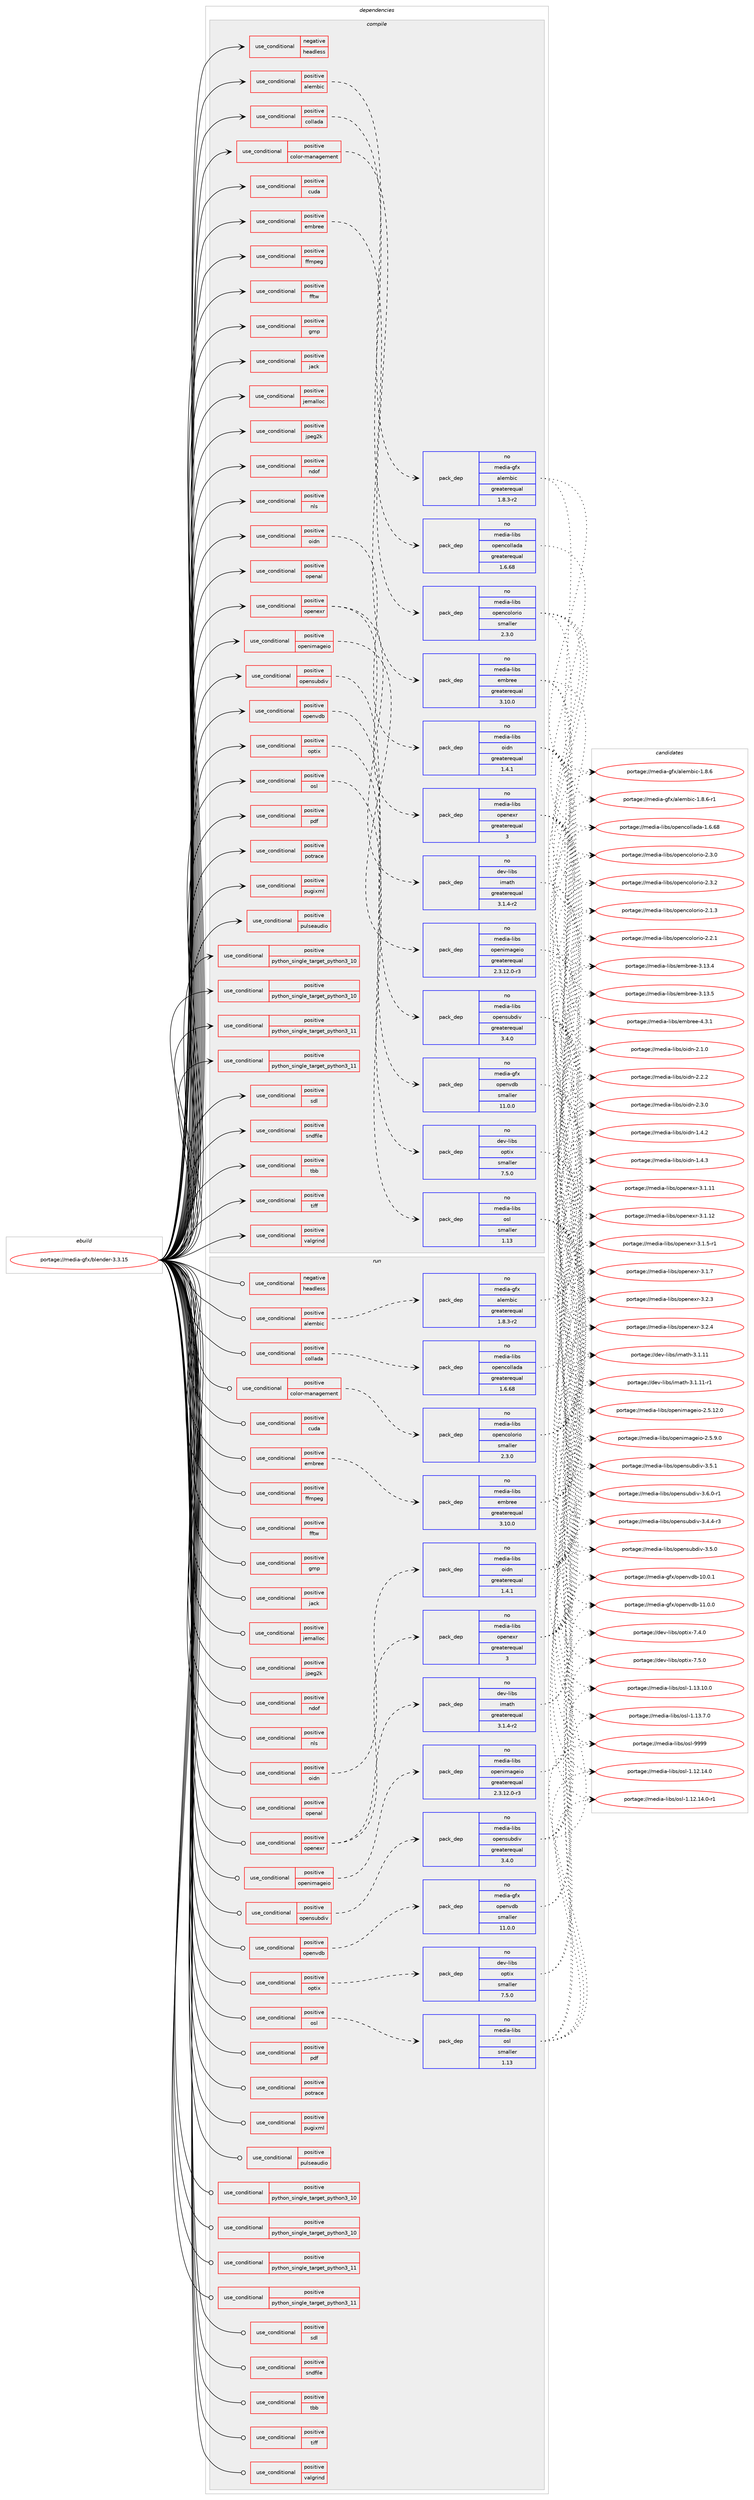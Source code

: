 digraph prolog {

# *************
# Graph options
# *************

newrank=true;
concentrate=true;
compound=true;
graph [rankdir=LR,fontname=Helvetica,fontsize=10,ranksep=1.5];#, ranksep=2.5, nodesep=0.2];
edge  [arrowhead=vee];
node  [fontname=Helvetica,fontsize=10];

# **********
# The ebuild
# **********

subgraph cluster_leftcol {
color=gray;
rank=same;
label=<<i>ebuild</i>>;
id [label="portage://media-gfx/blender-3.3.15", color=red, width=4, href="../media-gfx/blender-3.3.15.svg"];
}

# ****************
# The dependencies
# ****************

subgraph cluster_midcol {
color=gray;
label=<<i>dependencies</i>>;
subgraph cluster_compile {
fillcolor="#eeeeee";
style=filled;
label=<<i>compile</i>>;
subgraph cond69616 {
dependency148504 [label=<<TABLE BORDER="0" CELLBORDER="1" CELLSPACING="0" CELLPADDING="4"><TR><TD ROWSPAN="3" CELLPADDING="10">use_conditional</TD></TR><TR><TD>negative</TD></TR><TR><TD>headless</TD></TR></TABLE>>, shape=none, color=red];
# *** BEGIN UNKNOWN DEPENDENCY TYPE (TODO) ***
# dependency148504 -> package_dependency(portage://media-gfx/blender-3.3.15,install,no,x11-libs,libX11,none,[,,],[],[])
# *** END UNKNOWN DEPENDENCY TYPE (TODO) ***

# *** BEGIN UNKNOWN DEPENDENCY TYPE (TODO) ***
# dependency148504 -> package_dependency(portage://media-gfx/blender-3.3.15,install,no,x11-libs,libXi,none,[,,],[],[])
# *** END UNKNOWN DEPENDENCY TYPE (TODO) ***

# *** BEGIN UNKNOWN DEPENDENCY TYPE (TODO) ***
# dependency148504 -> package_dependency(portage://media-gfx/blender-3.3.15,install,no,x11-libs,libXxf86vm,none,[,,],[],[])
# *** END UNKNOWN DEPENDENCY TYPE (TODO) ***

}
id:e -> dependency148504:w [weight=20,style="solid",arrowhead="vee"];
subgraph cond69617 {
dependency148505 [label=<<TABLE BORDER="0" CELLBORDER="1" CELLSPACING="0" CELLPADDING="4"><TR><TD ROWSPAN="3" CELLPADDING="10">use_conditional</TD></TR><TR><TD>positive</TD></TR><TR><TD>alembic</TD></TR></TABLE>>, shape=none, color=red];
subgraph pack76614 {
dependency148506 [label=<<TABLE BORDER="0" CELLBORDER="1" CELLSPACING="0" CELLPADDING="4" WIDTH="220"><TR><TD ROWSPAN="6" CELLPADDING="30">pack_dep</TD></TR><TR><TD WIDTH="110">no</TD></TR><TR><TD>media-gfx</TD></TR><TR><TD>alembic</TD></TR><TR><TD>greaterequal</TD></TR><TR><TD>1.8.3-r2</TD></TR></TABLE>>, shape=none, color=blue];
}
dependency148505:e -> dependency148506:w [weight=20,style="dashed",arrowhead="vee"];
}
id:e -> dependency148505:w [weight=20,style="solid",arrowhead="vee"];
subgraph cond69618 {
dependency148507 [label=<<TABLE BORDER="0" CELLBORDER="1" CELLSPACING="0" CELLPADDING="4"><TR><TD ROWSPAN="3" CELLPADDING="10">use_conditional</TD></TR><TR><TD>positive</TD></TR><TR><TD>collada</TD></TR></TABLE>>, shape=none, color=red];
subgraph pack76615 {
dependency148508 [label=<<TABLE BORDER="0" CELLBORDER="1" CELLSPACING="0" CELLPADDING="4" WIDTH="220"><TR><TD ROWSPAN="6" CELLPADDING="30">pack_dep</TD></TR><TR><TD WIDTH="110">no</TD></TR><TR><TD>media-libs</TD></TR><TR><TD>opencollada</TD></TR><TR><TD>greaterequal</TD></TR><TR><TD>1.6.68</TD></TR></TABLE>>, shape=none, color=blue];
}
dependency148507:e -> dependency148508:w [weight=20,style="dashed",arrowhead="vee"];
}
id:e -> dependency148507:w [weight=20,style="solid",arrowhead="vee"];
subgraph cond69619 {
dependency148509 [label=<<TABLE BORDER="0" CELLBORDER="1" CELLSPACING="0" CELLPADDING="4"><TR><TD ROWSPAN="3" CELLPADDING="10">use_conditional</TD></TR><TR><TD>positive</TD></TR><TR><TD>color-management</TD></TR></TABLE>>, shape=none, color=red];
subgraph pack76616 {
dependency148510 [label=<<TABLE BORDER="0" CELLBORDER="1" CELLSPACING="0" CELLPADDING="4" WIDTH="220"><TR><TD ROWSPAN="6" CELLPADDING="30">pack_dep</TD></TR><TR><TD WIDTH="110">no</TD></TR><TR><TD>media-libs</TD></TR><TR><TD>opencolorio</TD></TR><TR><TD>smaller</TD></TR><TR><TD>2.3.0</TD></TR></TABLE>>, shape=none, color=blue];
}
dependency148509:e -> dependency148510:w [weight=20,style="dashed",arrowhead="vee"];
}
id:e -> dependency148509:w [weight=20,style="solid",arrowhead="vee"];
subgraph cond69620 {
dependency148511 [label=<<TABLE BORDER="0" CELLBORDER="1" CELLSPACING="0" CELLPADDING="4"><TR><TD ROWSPAN="3" CELLPADDING="10">use_conditional</TD></TR><TR><TD>positive</TD></TR><TR><TD>cuda</TD></TR></TABLE>>, shape=none, color=red];
# *** BEGIN UNKNOWN DEPENDENCY TYPE (TODO) ***
# dependency148511 -> package_dependency(portage://media-gfx/blender-3.3.15,install,no,dev-util,nvidia-cuda-toolkit,none,[,,],any_same_slot,[])
# *** END UNKNOWN DEPENDENCY TYPE (TODO) ***

}
id:e -> dependency148511:w [weight=20,style="solid",arrowhead="vee"];
subgraph cond69621 {
dependency148512 [label=<<TABLE BORDER="0" CELLBORDER="1" CELLSPACING="0" CELLPADDING="4"><TR><TD ROWSPAN="3" CELLPADDING="10">use_conditional</TD></TR><TR><TD>positive</TD></TR><TR><TD>embree</TD></TR></TABLE>>, shape=none, color=red];
subgraph pack76617 {
dependency148513 [label=<<TABLE BORDER="0" CELLBORDER="1" CELLSPACING="0" CELLPADDING="4" WIDTH="220"><TR><TD ROWSPAN="6" CELLPADDING="30">pack_dep</TD></TR><TR><TD WIDTH="110">no</TD></TR><TR><TD>media-libs</TD></TR><TR><TD>embree</TD></TR><TR><TD>greaterequal</TD></TR><TR><TD>3.10.0</TD></TR></TABLE>>, shape=none, color=blue];
}
dependency148512:e -> dependency148513:w [weight=20,style="dashed",arrowhead="vee"];
}
id:e -> dependency148512:w [weight=20,style="solid",arrowhead="vee"];
subgraph cond69622 {
dependency148514 [label=<<TABLE BORDER="0" CELLBORDER="1" CELLSPACING="0" CELLPADDING="4"><TR><TD ROWSPAN="3" CELLPADDING="10">use_conditional</TD></TR><TR><TD>positive</TD></TR><TR><TD>ffmpeg</TD></TR></TABLE>>, shape=none, color=red];
# *** BEGIN UNKNOWN DEPENDENCY TYPE (TODO) ***
# dependency148514 -> package_dependency(portage://media-gfx/blender-3.3.15,install,no,media-video,ffmpeg,none,[,,],any_same_slot,[use(enable(x264),none),use(enable(mp3),none),use(enable(encode),none),use(enable(theora),none),use(optenable(jpeg2k),none),use(enable(vpx),none),use(enable(vorbis),none),use(enable(opus),none),use(enable(xvid),none)])
# *** END UNKNOWN DEPENDENCY TYPE (TODO) ***

}
id:e -> dependency148514:w [weight=20,style="solid",arrowhead="vee"];
subgraph cond69623 {
dependency148515 [label=<<TABLE BORDER="0" CELLBORDER="1" CELLSPACING="0" CELLPADDING="4"><TR><TD ROWSPAN="3" CELLPADDING="10">use_conditional</TD></TR><TR><TD>positive</TD></TR><TR><TD>fftw</TD></TR></TABLE>>, shape=none, color=red];
# *** BEGIN UNKNOWN DEPENDENCY TYPE (TODO) ***
# dependency148515 -> package_dependency(portage://media-gfx/blender-3.3.15,install,no,sci-libs,fftw,none,[,,],[slot(3.0),equal],[])
# *** END UNKNOWN DEPENDENCY TYPE (TODO) ***

}
id:e -> dependency148515:w [weight=20,style="solid",arrowhead="vee"];
subgraph cond69624 {
dependency148516 [label=<<TABLE BORDER="0" CELLBORDER="1" CELLSPACING="0" CELLPADDING="4"><TR><TD ROWSPAN="3" CELLPADDING="10">use_conditional</TD></TR><TR><TD>positive</TD></TR><TR><TD>gmp</TD></TR></TABLE>>, shape=none, color=red];
# *** BEGIN UNKNOWN DEPENDENCY TYPE (TODO) ***
# dependency148516 -> package_dependency(portage://media-gfx/blender-3.3.15,install,no,dev-libs,gmp,none,[,,],[],[])
# *** END UNKNOWN DEPENDENCY TYPE (TODO) ***

}
id:e -> dependency148516:w [weight=20,style="solid",arrowhead="vee"];
subgraph cond69625 {
dependency148517 [label=<<TABLE BORDER="0" CELLBORDER="1" CELLSPACING="0" CELLPADDING="4"><TR><TD ROWSPAN="3" CELLPADDING="10">use_conditional</TD></TR><TR><TD>positive</TD></TR><TR><TD>jack</TD></TR></TABLE>>, shape=none, color=red];
# *** BEGIN UNKNOWN DEPENDENCY TYPE (TODO) ***
# dependency148517 -> package_dependency(portage://media-gfx/blender-3.3.15,install,no,virtual,jack,none,[,,],[],[])
# *** END UNKNOWN DEPENDENCY TYPE (TODO) ***

}
id:e -> dependency148517:w [weight=20,style="solid",arrowhead="vee"];
subgraph cond69626 {
dependency148518 [label=<<TABLE BORDER="0" CELLBORDER="1" CELLSPACING="0" CELLPADDING="4"><TR><TD ROWSPAN="3" CELLPADDING="10">use_conditional</TD></TR><TR><TD>positive</TD></TR><TR><TD>jemalloc</TD></TR></TABLE>>, shape=none, color=red];
# *** BEGIN UNKNOWN DEPENDENCY TYPE (TODO) ***
# dependency148518 -> package_dependency(portage://media-gfx/blender-3.3.15,install,no,dev-libs,jemalloc,none,[,,],any_same_slot,[])
# *** END UNKNOWN DEPENDENCY TYPE (TODO) ***

}
id:e -> dependency148518:w [weight=20,style="solid",arrowhead="vee"];
subgraph cond69627 {
dependency148519 [label=<<TABLE BORDER="0" CELLBORDER="1" CELLSPACING="0" CELLPADDING="4"><TR><TD ROWSPAN="3" CELLPADDING="10">use_conditional</TD></TR><TR><TD>positive</TD></TR><TR><TD>jpeg2k</TD></TR></TABLE>>, shape=none, color=red];
# *** BEGIN UNKNOWN DEPENDENCY TYPE (TODO) ***
# dependency148519 -> package_dependency(portage://media-gfx/blender-3.3.15,install,no,media-libs,openjpeg,none,[,,],[slot(2),equal],[])
# *** END UNKNOWN DEPENDENCY TYPE (TODO) ***

}
id:e -> dependency148519:w [weight=20,style="solid",arrowhead="vee"];
subgraph cond69628 {
dependency148520 [label=<<TABLE BORDER="0" CELLBORDER="1" CELLSPACING="0" CELLPADDING="4"><TR><TD ROWSPAN="3" CELLPADDING="10">use_conditional</TD></TR><TR><TD>positive</TD></TR><TR><TD>ndof</TD></TR></TABLE>>, shape=none, color=red];
# *** BEGIN UNKNOWN DEPENDENCY TYPE (TODO) ***
# dependency148520 -> package_dependency(portage://media-gfx/blender-3.3.15,install,no,app-misc,spacenavd,none,[,,],[],[])
# *** END UNKNOWN DEPENDENCY TYPE (TODO) ***

# *** BEGIN UNKNOWN DEPENDENCY TYPE (TODO) ***
# dependency148520 -> package_dependency(portage://media-gfx/blender-3.3.15,install,no,dev-libs,libspnav,none,[,,],[],[])
# *** END UNKNOWN DEPENDENCY TYPE (TODO) ***

}
id:e -> dependency148520:w [weight=20,style="solid",arrowhead="vee"];
subgraph cond69629 {
dependency148521 [label=<<TABLE BORDER="0" CELLBORDER="1" CELLSPACING="0" CELLPADDING="4"><TR><TD ROWSPAN="3" CELLPADDING="10">use_conditional</TD></TR><TR><TD>positive</TD></TR><TR><TD>nls</TD></TR></TABLE>>, shape=none, color=red];
# *** BEGIN UNKNOWN DEPENDENCY TYPE (TODO) ***
# dependency148521 -> package_dependency(portage://media-gfx/blender-3.3.15,install,no,virtual,libiconv,none,[,,],[],[])
# *** END UNKNOWN DEPENDENCY TYPE (TODO) ***

}
id:e -> dependency148521:w [weight=20,style="solid",arrowhead="vee"];
subgraph cond69630 {
dependency148522 [label=<<TABLE BORDER="0" CELLBORDER="1" CELLSPACING="0" CELLPADDING="4"><TR><TD ROWSPAN="3" CELLPADDING="10">use_conditional</TD></TR><TR><TD>positive</TD></TR><TR><TD>oidn</TD></TR></TABLE>>, shape=none, color=red];
subgraph pack76618 {
dependency148523 [label=<<TABLE BORDER="0" CELLBORDER="1" CELLSPACING="0" CELLPADDING="4" WIDTH="220"><TR><TD ROWSPAN="6" CELLPADDING="30">pack_dep</TD></TR><TR><TD WIDTH="110">no</TD></TR><TR><TD>media-libs</TD></TR><TR><TD>oidn</TD></TR><TR><TD>greaterequal</TD></TR><TR><TD>1.4.1</TD></TR></TABLE>>, shape=none, color=blue];
}
dependency148522:e -> dependency148523:w [weight=20,style="dashed",arrowhead="vee"];
}
id:e -> dependency148522:w [weight=20,style="solid",arrowhead="vee"];
subgraph cond69631 {
dependency148524 [label=<<TABLE BORDER="0" CELLBORDER="1" CELLSPACING="0" CELLPADDING="4"><TR><TD ROWSPAN="3" CELLPADDING="10">use_conditional</TD></TR><TR><TD>positive</TD></TR><TR><TD>openal</TD></TR></TABLE>>, shape=none, color=red];
# *** BEGIN UNKNOWN DEPENDENCY TYPE (TODO) ***
# dependency148524 -> package_dependency(portage://media-gfx/blender-3.3.15,install,no,media-libs,openal,none,[,,],[],[])
# *** END UNKNOWN DEPENDENCY TYPE (TODO) ***

}
id:e -> dependency148524:w [weight=20,style="solid",arrowhead="vee"];
subgraph cond69632 {
dependency148525 [label=<<TABLE BORDER="0" CELLBORDER="1" CELLSPACING="0" CELLPADDING="4"><TR><TD ROWSPAN="3" CELLPADDING="10">use_conditional</TD></TR><TR><TD>positive</TD></TR><TR><TD>openexr</TD></TR></TABLE>>, shape=none, color=red];
subgraph pack76619 {
dependency148526 [label=<<TABLE BORDER="0" CELLBORDER="1" CELLSPACING="0" CELLPADDING="4" WIDTH="220"><TR><TD ROWSPAN="6" CELLPADDING="30">pack_dep</TD></TR><TR><TD WIDTH="110">no</TD></TR><TR><TD>dev-libs</TD></TR><TR><TD>imath</TD></TR><TR><TD>greaterequal</TD></TR><TR><TD>3.1.4-r2</TD></TR></TABLE>>, shape=none, color=blue];
}
dependency148525:e -> dependency148526:w [weight=20,style="dashed",arrowhead="vee"];
subgraph pack76620 {
dependency148527 [label=<<TABLE BORDER="0" CELLBORDER="1" CELLSPACING="0" CELLPADDING="4" WIDTH="220"><TR><TD ROWSPAN="6" CELLPADDING="30">pack_dep</TD></TR><TR><TD WIDTH="110">no</TD></TR><TR><TD>media-libs</TD></TR><TR><TD>openexr</TD></TR><TR><TD>greaterequal</TD></TR><TR><TD>3</TD></TR></TABLE>>, shape=none, color=blue];
}
dependency148525:e -> dependency148527:w [weight=20,style="dashed",arrowhead="vee"];
}
id:e -> dependency148525:w [weight=20,style="solid",arrowhead="vee"];
subgraph cond69633 {
dependency148528 [label=<<TABLE BORDER="0" CELLBORDER="1" CELLSPACING="0" CELLPADDING="4"><TR><TD ROWSPAN="3" CELLPADDING="10">use_conditional</TD></TR><TR><TD>positive</TD></TR><TR><TD>openimageio</TD></TR></TABLE>>, shape=none, color=red];
subgraph pack76621 {
dependency148529 [label=<<TABLE BORDER="0" CELLBORDER="1" CELLSPACING="0" CELLPADDING="4" WIDTH="220"><TR><TD ROWSPAN="6" CELLPADDING="30">pack_dep</TD></TR><TR><TD WIDTH="110">no</TD></TR><TR><TD>media-libs</TD></TR><TR><TD>openimageio</TD></TR><TR><TD>greaterequal</TD></TR><TR><TD>2.3.12.0-r3</TD></TR></TABLE>>, shape=none, color=blue];
}
dependency148528:e -> dependency148529:w [weight=20,style="dashed",arrowhead="vee"];
}
id:e -> dependency148528:w [weight=20,style="solid",arrowhead="vee"];
subgraph cond69634 {
dependency148530 [label=<<TABLE BORDER="0" CELLBORDER="1" CELLSPACING="0" CELLPADDING="4"><TR><TD ROWSPAN="3" CELLPADDING="10">use_conditional</TD></TR><TR><TD>positive</TD></TR><TR><TD>opensubdiv</TD></TR></TABLE>>, shape=none, color=red];
subgraph pack76622 {
dependency148531 [label=<<TABLE BORDER="0" CELLBORDER="1" CELLSPACING="0" CELLPADDING="4" WIDTH="220"><TR><TD ROWSPAN="6" CELLPADDING="30">pack_dep</TD></TR><TR><TD WIDTH="110">no</TD></TR><TR><TD>media-libs</TD></TR><TR><TD>opensubdiv</TD></TR><TR><TD>greaterequal</TD></TR><TR><TD>3.4.0</TD></TR></TABLE>>, shape=none, color=blue];
}
dependency148530:e -> dependency148531:w [weight=20,style="dashed",arrowhead="vee"];
}
id:e -> dependency148530:w [weight=20,style="solid",arrowhead="vee"];
subgraph cond69635 {
dependency148532 [label=<<TABLE BORDER="0" CELLBORDER="1" CELLSPACING="0" CELLPADDING="4"><TR><TD ROWSPAN="3" CELLPADDING="10">use_conditional</TD></TR><TR><TD>positive</TD></TR><TR><TD>openvdb</TD></TR></TABLE>>, shape=none, color=red];
subgraph pack76623 {
dependency148533 [label=<<TABLE BORDER="0" CELLBORDER="1" CELLSPACING="0" CELLPADDING="4" WIDTH="220"><TR><TD ROWSPAN="6" CELLPADDING="30">pack_dep</TD></TR><TR><TD WIDTH="110">no</TD></TR><TR><TD>media-gfx</TD></TR><TR><TD>openvdb</TD></TR><TR><TD>smaller</TD></TR><TR><TD>11.0.0</TD></TR></TABLE>>, shape=none, color=blue];
}
dependency148532:e -> dependency148533:w [weight=20,style="dashed",arrowhead="vee"];
# *** BEGIN UNKNOWN DEPENDENCY TYPE (TODO) ***
# dependency148532 -> package_dependency(portage://media-gfx/blender-3.3.15,install,no,dev-libs,c-blosc,none,[,,],any_same_slot,[])
# *** END UNKNOWN DEPENDENCY TYPE (TODO) ***

}
id:e -> dependency148532:w [weight=20,style="solid",arrowhead="vee"];
subgraph cond69636 {
dependency148534 [label=<<TABLE BORDER="0" CELLBORDER="1" CELLSPACING="0" CELLPADDING="4"><TR><TD ROWSPAN="3" CELLPADDING="10">use_conditional</TD></TR><TR><TD>positive</TD></TR><TR><TD>optix</TD></TR></TABLE>>, shape=none, color=red];
subgraph pack76624 {
dependency148535 [label=<<TABLE BORDER="0" CELLBORDER="1" CELLSPACING="0" CELLPADDING="4" WIDTH="220"><TR><TD ROWSPAN="6" CELLPADDING="30">pack_dep</TD></TR><TR><TD WIDTH="110">no</TD></TR><TR><TD>dev-libs</TD></TR><TR><TD>optix</TD></TR><TR><TD>smaller</TD></TR><TR><TD>7.5.0</TD></TR></TABLE>>, shape=none, color=blue];
}
dependency148534:e -> dependency148535:w [weight=20,style="dashed",arrowhead="vee"];
}
id:e -> dependency148534:w [weight=20,style="solid",arrowhead="vee"];
subgraph cond69637 {
dependency148536 [label=<<TABLE BORDER="0" CELLBORDER="1" CELLSPACING="0" CELLPADDING="4"><TR><TD ROWSPAN="3" CELLPADDING="10">use_conditional</TD></TR><TR><TD>positive</TD></TR><TR><TD>osl</TD></TR></TABLE>>, shape=none, color=red];
subgraph pack76625 {
dependency148537 [label=<<TABLE BORDER="0" CELLBORDER="1" CELLSPACING="0" CELLPADDING="4" WIDTH="220"><TR><TD ROWSPAN="6" CELLPADDING="30">pack_dep</TD></TR><TR><TD WIDTH="110">no</TD></TR><TR><TD>media-libs</TD></TR><TR><TD>osl</TD></TR><TR><TD>smaller</TD></TR><TR><TD>1.13</TD></TR></TABLE>>, shape=none, color=blue];
}
dependency148536:e -> dependency148537:w [weight=20,style="dashed",arrowhead="vee"];
}
id:e -> dependency148536:w [weight=20,style="solid",arrowhead="vee"];
subgraph cond69638 {
dependency148538 [label=<<TABLE BORDER="0" CELLBORDER="1" CELLSPACING="0" CELLPADDING="4"><TR><TD ROWSPAN="3" CELLPADDING="10">use_conditional</TD></TR><TR><TD>positive</TD></TR><TR><TD>pdf</TD></TR></TABLE>>, shape=none, color=red];
# *** BEGIN UNKNOWN DEPENDENCY TYPE (TODO) ***
# dependency148538 -> package_dependency(portage://media-gfx/blender-3.3.15,install,no,media-libs,libharu,none,[,,],[],[])
# *** END UNKNOWN DEPENDENCY TYPE (TODO) ***

}
id:e -> dependency148538:w [weight=20,style="solid",arrowhead="vee"];
subgraph cond69639 {
dependency148539 [label=<<TABLE BORDER="0" CELLBORDER="1" CELLSPACING="0" CELLPADDING="4"><TR><TD ROWSPAN="3" CELLPADDING="10">use_conditional</TD></TR><TR><TD>positive</TD></TR><TR><TD>potrace</TD></TR></TABLE>>, shape=none, color=red];
# *** BEGIN UNKNOWN DEPENDENCY TYPE (TODO) ***
# dependency148539 -> package_dependency(portage://media-gfx/blender-3.3.15,install,no,media-gfx,potrace,none,[,,],[],[])
# *** END UNKNOWN DEPENDENCY TYPE (TODO) ***

}
id:e -> dependency148539:w [weight=20,style="solid",arrowhead="vee"];
subgraph cond69640 {
dependency148540 [label=<<TABLE BORDER="0" CELLBORDER="1" CELLSPACING="0" CELLPADDING="4"><TR><TD ROWSPAN="3" CELLPADDING="10">use_conditional</TD></TR><TR><TD>positive</TD></TR><TR><TD>pugixml</TD></TR></TABLE>>, shape=none, color=red];
# *** BEGIN UNKNOWN DEPENDENCY TYPE (TODO) ***
# dependency148540 -> package_dependency(portage://media-gfx/blender-3.3.15,install,no,dev-libs,pugixml,none,[,,],[],[])
# *** END UNKNOWN DEPENDENCY TYPE (TODO) ***

}
id:e -> dependency148540:w [weight=20,style="solid",arrowhead="vee"];
subgraph cond69641 {
dependency148541 [label=<<TABLE BORDER="0" CELLBORDER="1" CELLSPACING="0" CELLPADDING="4"><TR><TD ROWSPAN="3" CELLPADDING="10">use_conditional</TD></TR><TR><TD>positive</TD></TR><TR><TD>pulseaudio</TD></TR></TABLE>>, shape=none, color=red];
# *** BEGIN UNKNOWN DEPENDENCY TYPE (TODO) ***
# dependency148541 -> package_dependency(portage://media-gfx/blender-3.3.15,install,no,media-libs,libpulse,none,[,,],[],[])
# *** END UNKNOWN DEPENDENCY TYPE (TODO) ***

}
id:e -> dependency148541:w [weight=20,style="solid",arrowhead="vee"];
subgraph cond69642 {
dependency148542 [label=<<TABLE BORDER="0" CELLBORDER="1" CELLSPACING="0" CELLPADDING="4"><TR><TD ROWSPAN="3" CELLPADDING="10">use_conditional</TD></TR><TR><TD>positive</TD></TR><TR><TD>python_single_target_python3_10</TD></TR></TABLE>>, shape=none, color=red];
# *** BEGIN UNKNOWN DEPENDENCY TYPE (TODO) ***
# dependency148542 -> package_dependency(portage://media-gfx/blender-3.3.15,install,no,dev-lang,python,none,[,,],[slot(3.10)],[])
# *** END UNKNOWN DEPENDENCY TYPE (TODO) ***

}
id:e -> dependency148542:w [weight=20,style="solid",arrowhead="vee"];
subgraph cond69643 {
dependency148543 [label=<<TABLE BORDER="0" CELLBORDER="1" CELLSPACING="0" CELLPADDING="4"><TR><TD ROWSPAN="3" CELLPADDING="10">use_conditional</TD></TR><TR><TD>positive</TD></TR><TR><TD>python_single_target_python3_10</TD></TR></TABLE>>, shape=none, color=red];
# *** BEGIN UNKNOWN DEPENDENCY TYPE (TODO) ***
# dependency148543 -> package_dependency(portage://media-gfx/blender-3.3.15,install,no,dev-python,cython,none,[,,],[],[use(enable(python_targets_python3_10),negative)])
# *** END UNKNOWN DEPENDENCY TYPE (TODO) ***

# *** BEGIN UNKNOWN DEPENDENCY TYPE (TODO) ***
# dependency148543 -> package_dependency(portage://media-gfx/blender-3.3.15,install,no,dev-python,numpy,none,[,,],[],[use(enable(python_targets_python3_10),negative)])
# *** END UNKNOWN DEPENDENCY TYPE (TODO) ***

# *** BEGIN UNKNOWN DEPENDENCY TYPE (TODO) ***
# dependency148543 -> package_dependency(portage://media-gfx/blender-3.3.15,install,no,dev-python,zstandard,none,[,,],[],[use(enable(python_targets_python3_10),negative)])
# *** END UNKNOWN DEPENDENCY TYPE (TODO) ***

# *** BEGIN UNKNOWN DEPENDENCY TYPE (TODO) ***
# dependency148543 -> package_dependency(portage://media-gfx/blender-3.3.15,install,no,dev-python,requests,none,[,,],[],[use(enable(python_targets_python3_10),negative)])
# *** END UNKNOWN DEPENDENCY TYPE (TODO) ***

}
id:e -> dependency148543:w [weight=20,style="solid",arrowhead="vee"];
subgraph cond69644 {
dependency148544 [label=<<TABLE BORDER="0" CELLBORDER="1" CELLSPACING="0" CELLPADDING="4"><TR><TD ROWSPAN="3" CELLPADDING="10">use_conditional</TD></TR><TR><TD>positive</TD></TR><TR><TD>python_single_target_python3_11</TD></TR></TABLE>>, shape=none, color=red];
# *** BEGIN UNKNOWN DEPENDENCY TYPE (TODO) ***
# dependency148544 -> package_dependency(portage://media-gfx/blender-3.3.15,install,no,dev-lang,python,none,[,,],[slot(3.11)],[])
# *** END UNKNOWN DEPENDENCY TYPE (TODO) ***

}
id:e -> dependency148544:w [weight=20,style="solid",arrowhead="vee"];
subgraph cond69645 {
dependency148545 [label=<<TABLE BORDER="0" CELLBORDER="1" CELLSPACING="0" CELLPADDING="4"><TR><TD ROWSPAN="3" CELLPADDING="10">use_conditional</TD></TR><TR><TD>positive</TD></TR><TR><TD>python_single_target_python3_11</TD></TR></TABLE>>, shape=none, color=red];
# *** BEGIN UNKNOWN DEPENDENCY TYPE (TODO) ***
# dependency148545 -> package_dependency(portage://media-gfx/blender-3.3.15,install,no,dev-python,cython,none,[,,],[],[use(enable(python_targets_python3_11),negative)])
# *** END UNKNOWN DEPENDENCY TYPE (TODO) ***

# *** BEGIN UNKNOWN DEPENDENCY TYPE (TODO) ***
# dependency148545 -> package_dependency(portage://media-gfx/blender-3.3.15,install,no,dev-python,numpy,none,[,,],[],[use(enable(python_targets_python3_11),negative)])
# *** END UNKNOWN DEPENDENCY TYPE (TODO) ***

# *** BEGIN UNKNOWN DEPENDENCY TYPE (TODO) ***
# dependency148545 -> package_dependency(portage://media-gfx/blender-3.3.15,install,no,dev-python,zstandard,none,[,,],[],[use(enable(python_targets_python3_11),negative)])
# *** END UNKNOWN DEPENDENCY TYPE (TODO) ***

# *** BEGIN UNKNOWN DEPENDENCY TYPE (TODO) ***
# dependency148545 -> package_dependency(portage://media-gfx/blender-3.3.15,install,no,dev-python,requests,none,[,,],[],[use(enable(python_targets_python3_11),negative)])
# *** END UNKNOWN DEPENDENCY TYPE (TODO) ***

}
id:e -> dependency148545:w [weight=20,style="solid",arrowhead="vee"];
subgraph cond69646 {
dependency148546 [label=<<TABLE BORDER="0" CELLBORDER="1" CELLSPACING="0" CELLPADDING="4"><TR><TD ROWSPAN="3" CELLPADDING="10">use_conditional</TD></TR><TR><TD>positive</TD></TR><TR><TD>sdl</TD></TR></TABLE>>, shape=none, color=red];
# *** BEGIN UNKNOWN DEPENDENCY TYPE (TODO) ***
# dependency148546 -> package_dependency(portage://media-gfx/blender-3.3.15,install,no,media-libs,libsdl2,none,[,,],[],[use(enable(sound),none),use(enable(joystick),none)])
# *** END UNKNOWN DEPENDENCY TYPE (TODO) ***

}
id:e -> dependency148546:w [weight=20,style="solid",arrowhead="vee"];
subgraph cond69647 {
dependency148547 [label=<<TABLE BORDER="0" CELLBORDER="1" CELLSPACING="0" CELLPADDING="4"><TR><TD ROWSPAN="3" CELLPADDING="10">use_conditional</TD></TR><TR><TD>positive</TD></TR><TR><TD>sndfile</TD></TR></TABLE>>, shape=none, color=red];
# *** BEGIN UNKNOWN DEPENDENCY TYPE (TODO) ***
# dependency148547 -> package_dependency(portage://media-gfx/blender-3.3.15,install,no,media-libs,libsndfile,none,[,,],[],[])
# *** END UNKNOWN DEPENDENCY TYPE (TODO) ***

}
id:e -> dependency148547:w [weight=20,style="solid",arrowhead="vee"];
subgraph cond69648 {
dependency148548 [label=<<TABLE BORDER="0" CELLBORDER="1" CELLSPACING="0" CELLPADDING="4"><TR><TD ROWSPAN="3" CELLPADDING="10">use_conditional</TD></TR><TR><TD>positive</TD></TR><TR><TD>tbb</TD></TR></TABLE>>, shape=none, color=red];
# *** BEGIN UNKNOWN DEPENDENCY TYPE (TODO) ***
# dependency148548 -> package_dependency(portage://media-gfx/blender-3.3.15,install,no,dev-cpp,tbb,none,[,,],any_same_slot,[])
# *** END UNKNOWN DEPENDENCY TYPE (TODO) ***

}
id:e -> dependency148548:w [weight=20,style="solid",arrowhead="vee"];
subgraph cond69649 {
dependency148549 [label=<<TABLE BORDER="0" CELLBORDER="1" CELLSPACING="0" CELLPADDING="4"><TR><TD ROWSPAN="3" CELLPADDING="10">use_conditional</TD></TR><TR><TD>positive</TD></TR><TR><TD>tiff</TD></TR></TABLE>>, shape=none, color=red];
# *** BEGIN UNKNOWN DEPENDENCY TYPE (TODO) ***
# dependency148549 -> package_dependency(portage://media-gfx/blender-3.3.15,install,no,media-libs,tiff,none,[,,],any_same_slot,[])
# *** END UNKNOWN DEPENDENCY TYPE (TODO) ***

}
id:e -> dependency148549:w [weight=20,style="solid",arrowhead="vee"];
subgraph cond69650 {
dependency148550 [label=<<TABLE BORDER="0" CELLBORDER="1" CELLSPACING="0" CELLPADDING="4"><TR><TD ROWSPAN="3" CELLPADDING="10">use_conditional</TD></TR><TR><TD>positive</TD></TR><TR><TD>valgrind</TD></TR></TABLE>>, shape=none, color=red];
# *** BEGIN UNKNOWN DEPENDENCY TYPE (TODO) ***
# dependency148550 -> package_dependency(portage://media-gfx/blender-3.3.15,install,no,dev-debug,valgrind,none,[,,],[],[])
# *** END UNKNOWN DEPENDENCY TYPE (TODO) ***

}
id:e -> dependency148550:w [weight=20,style="solid",arrowhead="vee"];
# *** BEGIN UNKNOWN DEPENDENCY TYPE (TODO) ***
# id -> package_dependency(portage://media-gfx/blender-3.3.15,install,no,dev-cpp,eigen,none,[,,],any_same_slot,[])
# *** END UNKNOWN DEPENDENCY TYPE (TODO) ***

# *** BEGIN UNKNOWN DEPENDENCY TYPE (TODO) ***
# id -> package_dependency(portage://media-gfx/blender-3.3.15,install,no,dev-libs,boost,none,[,,],any_same_slot,[use(optenable(nls),none)])
# *** END UNKNOWN DEPENDENCY TYPE (TODO) ***

# *** BEGIN UNKNOWN DEPENDENCY TYPE (TODO) ***
# id -> package_dependency(portage://media-gfx/blender-3.3.15,install,no,dev-libs,lzo,none,[,,],[slot(2),equal],[])
# *** END UNKNOWN DEPENDENCY TYPE (TODO) ***

# *** BEGIN UNKNOWN DEPENDENCY TYPE (TODO) ***
# id -> package_dependency(portage://media-gfx/blender-3.3.15,install,no,media-libs,freetype,none,[,,],any_same_slot,[use(enable(brotli),none)])
# *** END UNKNOWN DEPENDENCY TYPE (TODO) ***

# *** BEGIN UNKNOWN DEPENDENCY TYPE (TODO) ***
# id -> package_dependency(portage://media-gfx/blender-3.3.15,install,no,media-libs,glew,none,[,,],any_different_slot,[])
# *** END UNKNOWN DEPENDENCY TYPE (TODO) ***

# *** BEGIN UNKNOWN DEPENDENCY TYPE (TODO) ***
# id -> package_dependency(portage://media-gfx/blender-3.3.15,install,no,media-libs,libjpeg-turbo,none,[,,],any_same_slot,[])
# *** END UNKNOWN DEPENDENCY TYPE (TODO) ***

# *** BEGIN UNKNOWN DEPENDENCY TYPE (TODO) ***
# id -> package_dependency(portage://media-gfx/blender-3.3.15,install,no,media-libs,libpng,none,[,,],any_same_slot,[])
# *** END UNKNOWN DEPENDENCY TYPE (TODO) ***

# *** BEGIN UNKNOWN DEPENDENCY TYPE (TODO) ***
# id -> package_dependency(portage://media-gfx/blender-3.3.15,install,no,media-libs,libsamplerate,none,[,,],[],[])
# *** END UNKNOWN DEPENDENCY TYPE (TODO) ***

# *** BEGIN UNKNOWN DEPENDENCY TYPE (TODO) ***
# id -> package_dependency(portage://media-gfx/blender-3.3.15,install,no,sys-libs,zlib,none,[,,],any_same_slot,[])
# *** END UNKNOWN DEPENDENCY TYPE (TODO) ***

# *** BEGIN UNKNOWN DEPENDENCY TYPE (TODO) ***
# id -> package_dependency(portage://media-gfx/blender-3.3.15,install,no,virtual,glu,none,[,,],[],[])
# *** END UNKNOWN DEPENDENCY TYPE (TODO) ***

# *** BEGIN UNKNOWN DEPENDENCY TYPE (TODO) ***
# id -> package_dependency(portage://media-gfx/blender-3.3.15,install,no,virtual,libintl,none,[,,],[],[])
# *** END UNKNOWN DEPENDENCY TYPE (TODO) ***

# *** BEGIN UNKNOWN DEPENDENCY TYPE (TODO) ***
# id -> package_dependency(portage://media-gfx/blender-3.3.15,install,no,virtual,opengl,none,[,,],[],[])
# *** END UNKNOWN DEPENDENCY TYPE (TODO) ***

}
subgraph cluster_compileandrun {
fillcolor="#eeeeee";
style=filled;
label=<<i>compile and run</i>>;
}
subgraph cluster_run {
fillcolor="#eeeeee";
style=filled;
label=<<i>run</i>>;
subgraph cond69651 {
dependency148551 [label=<<TABLE BORDER="0" CELLBORDER="1" CELLSPACING="0" CELLPADDING="4"><TR><TD ROWSPAN="3" CELLPADDING="10">use_conditional</TD></TR><TR><TD>negative</TD></TR><TR><TD>headless</TD></TR></TABLE>>, shape=none, color=red];
# *** BEGIN UNKNOWN DEPENDENCY TYPE (TODO) ***
# dependency148551 -> package_dependency(portage://media-gfx/blender-3.3.15,run,no,x11-libs,libX11,none,[,,],[],[])
# *** END UNKNOWN DEPENDENCY TYPE (TODO) ***

# *** BEGIN UNKNOWN DEPENDENCY TYPE (TODO) ***
# dependency148551 -> package_dependency(portage://media-gfx/blender-3.3.15,run,no,x11-libs,libXi,none,[,,],[],[])
# *** END UNKNOWN DEPENDENCY TYPE (TODO) ***

# *** BEGIN UNKNOWN DEPENDENCY TYPE (TODO) ***
# dependency148551 -> package_dependency(portage://media-gfx/blender-3.3.15,run,no,x11-libs,libXxf86vm,none,[,,],[],[])
# *** END UNKNOWN DEPENDENCY TYPE (TODO) ***

}
id:e -> dependency148551:w [weight=20,style="solid",arrowhead="odot"];
subgraph cond69652 {
dependency148552 [label=<<TABLE BORDER="0" CELLBORDER="1" CELLSPACING="0" CELLPADDING="4"><TR><TD ROWSPAN="3" CELLPADDING="10">use_conditional</TD></TR><TR><TD>positive</TD></TR><TR><TD>alembic</TD></TR></TABLE>>, shape=none, color=red];
subgraph pack76626 {
dependency148553 [label=<<TABLE BORDER="0" CELLBORDER="1" CELLSPACING="0" CELLPADDING="4" WIDTH="220"><TR><TD ROWSPAN="6" CELLPADDING="30">pack_dep</TD></TR><TR><TD WIDTH="110">no</TD></TR><TR><TD>media-gfx</TD></TR><TR><TD>alembic</TD></TR><TR><TD>greaterequal</TD></TR><TR><TD>1.8.3-r2</TD></TR></TABLE>>, shape=none, color=blue];
}
dependency148552:e -> dependency148553:w [weight=20,style="dashed",arrowhead="vee"];
}
id:e -> dependency148552:w [weight=20,style="solid",arrowhead="odot"];
subgraph cond69653 {
dependency148554 [label=<<TABLE BORDER="0" CELLBORDER="1" CELLSPACING="0" CELLPADDING="4"><TR><TD ROWSPAN="3" CELLPADDING="10">use_conditional</TD></TR><TR><TD>positive</TD></TR><TR><TD>collada</TD></TR></TABLE>>, shape=none, color=red];
subgraph pack76627 {
dependency148555 [label=<<TABLE BORDER="0" CELLBORDER="1" CELLSPACING="0" CELLPADDING="4" WIDTH="220"><TR><TD ROWSPAN="6" CELLPADDING="30">pack_dep</TD></TR><TR><TD WIDTH="110">no</TD></TR><TR><TD>media-libs</TD></TR><TR><TD>opencollada</TD></TR><TR><TD>greaterequal</TD></TR><TR><TD>1.6.68</TD></TR></TABLE>>, shape=none, color=blue];
}
dependency148554:e -> dependency148555:w [weight=20,style="dashed",arrowhead="vee"];
}
id:e -> dependency148554:w [weight=20,style="solid",arrowhead="odot"];
subgraph cond69654 {
dependency148556 [label=<<TABLE BORDER="0" CELLBORDER="1" CELLSPACING="0" CELLPADDING="4"><TR><TD ROWSPAN="3" CELLPADDING="10">use_conditional</TD></TR><TR><TD>positive</TD></TR><TR><TD>color-management</TD></TR></TABLE>>, shape=none, color=red];
subgraph pack76628 {
dependency148557 [label=<<TABLE BORDER="0" CELLBORDER="1" CELLSPACING="0" CELLPADDING="4" WIDTH="220"><TR><TD ROWSPAN="6" CELLPADDING="30">pack_dep</TD></TR><TR><TD WIDTH="110">no</TD></TR><TR><TD>media-libs</TD></TR><TR><TD>opencolorio</TD></TR><TR><TD>smaller</TD></TR><TR><TD>2.3.0</TD></TR></TABLE>>, shape=none, color=blue];
}
dependency148556:e -> dependency148557:w [weight=20,style="dashed",arrowhead="vee"];
}
id:e -> dependency148556:w [weight=20,style="solid",arrowhead="odot"];
subgraph cond69655 {
dependency148558 [label=<<TABLE BORDER="0" CELLBORDER="1" CELLSPACING="0" CELLPADDING="4"><TR><TD ROWSPAN="3" CELLPADDING="10">use_conditional</TD></TR><TR><TD>positive</TD></TR><TR><TD>cuda</TD></TR></TABLE>>, shape=none, color=red];
# *** BEGIN UNKNOWN DEPENDENCY TYPE (TODO) ***
# dependency148558 -> package_dependency(portage://media-gfx/blender-3.3.15,run,no,dev-util,nvidia-cuda-toolkit,none,[,,],any_same_slot,[])
# *** END UNKNOWN DEPENDENCY TYPE (TODO) ***

}
id:e -> dependency148558:w [weight=20,style="solid",arrowhead="odot"];
subgraph cond69656 {
dependency148559 [label=<<TABLE BORDER="0" CELLBORDER="1" CELLSPACING="0" CELLPADDING="4"><TR><TD ROWSPAN="3" CELLPADDING="10">use_conditional</TD></TR><TR><TD>positive</TD></TR><TR><TD>embree</TD></TR></TABLE>>, shape=none, color=red];
subgraph pack76629 {
dependency148560 [label=<<TABLE BORDER="0" CELLBORDER="1" CELLSPACING="0" CELLPADDING="4" WIDTH="220"><TR><TD ROWSPAN="6" CELLPADDING="30">pack_dep</TD></TR><TR><TD WIDTH="110">no</TD></TR><TR><TD>media-libs</TD></TR><TR><TD>embree</TD></TR><TR><TD>greaterequal</TD></TR><TR><TD>3.10.0</TD></TR></TABLE>>, shape=none, color=blue];
}
dependency148559:e -> dependency148560:w [weight=20,style="dashed",arrowhead="vee"];
}
id:e -> dependency148559:w [weight=20,style="solid",arrowhead="odot"];
subgraph cond69657 {
dependency148561 [label=<<TABLE BORDER="0" CELLBORDER="1" CELLSPACING="0" CELLPADDING="4"><TR><TD ROWSPAN="3" CELLPADDING="10">use_conditional</TD></TR><TR><TD>positive</TD></TR><TR><TD>ffmpeg</TD></TR></TABLE>>, shape=none, color=red];
# *** BEGIN UNKNOWN DEPENDENCY TYPE (TODO) ***
# dependency148561 -> package_dependency(portage://media-gfx/blender-3.3.15,run,no,media-video,ffmpeg,none,[,,],any_same_slot,[use(enable(x264),none),use(enable(mp3),none),use(enable(encode),none),use(enable(theora),none),use(optenable(jpeg2k),none),use(enable(vpx),none),use(enable(vorbis),none),use(enable(opus),none),use(enable(xvid),none)])
# *** END UNKNOWN DEPENDENCY TYPE (TODO) ***

}
id:e -> dependency148561:w [weight=20,style="solid",arrowhead="odot"];
subgraph cond69658 {
dependency148562 [label=<<TABLE BORDER="0" CELLBORDER="1" CELLSPACING="0" CELLPADDING="4"><TR><TD ROWSPAN="3" CELLPADDING="10">use_conditional</TD></TR><TR><TD>positive</TD></TR><TR><TD>fftw</TD></TR></TABLE>>, shape=none, color=red];
# *** BEGIN UNKNOWN DEPENDENCY TYPE (TODO) ***
# dependency148562 -> package_dependency(portage://media-gfx/blender-3.3.15,run,no,sci-libs,fftw,none,[,,],[slot(3.0),equal],[])
# *** END UNKNOWN DEPENDENCY TYPE (TODO) ***

}
id:e -> dependency148562:w [weight=20,style="solid",arrowhead="odot"];
subgraph cond69659 {
dependency148563 [label=<<TABLE BORDER="0" CELLBORDER="1" CELLSPACING="0" CELLPADDING="4"><TR><TD ROWSPAN="3" CELLPADDING="10">use_conditional</TD></TR><TR><TD>positive</TD></TR><TR><TD>gmp</TD></TR></TABLE>>, shape=none, color=red];
# *** BEGIN UNKNOWN DEPENDENCY TYPE (TODO) ***
# dependency148563 -> package_dependency(portage://media-gfx/blender-3.3.15,run,no,dev-libs,gmp,none,[,,],[],[])
# *** END UNKNOWN DEPENDENCY TYPE (TODO) ***

}
id:e -> dependency148563:w [weight=20,style="solid",arrowhead="odot"];
subgraph cond69660 {
dependency148564 [label=<<TABLE BORDER="0" CELLBORDER="1" CELLSPACING="0" CELLPADDING="4"><TR><TD ROWSPAN="3" CELLPADDING="10">use_conditional</TD></TR><TR><TD>positive</TD></TR><TR><TD>jack</TD></TR></TABLE>>, shape=none, color=red];
# *** BEGIN UNKNOWN DEPENDENCY TYPE (TODO) ***
# dependency148564 -> package_dependency(portage://media-gfx/blender-3.3.15,run,no,virtual,jack,none,[,,],[],[])
# *** END UNKNOWN DEPENDENCY TYPE (TODO) ***

}
id:e -> dependency148564:w [weight=20,style="solid",arrowhead="odot"];
subgraph cond69661 {
dependency148565 [label=<<TABLE BORDER="0" CELLBORDER="1" CELLSPACING="0" CELLPADDING="4"><TR><TD ROWSPAN="3" CELLPADDING="10">use_conditional</TD></TR><TR><TD>positive</TD></TR><TR><TD>jemalloc</TD></TR></TABLE>>, shape=none, color=red];
# *** BEGIN UNKNOWN DEPENDENCY TYPE (TODO) ***
# dependency148565 -> package_dependency(portage://media-gfx/blender-3.3.15,run,no,dev-libs,jemalloc,none,[,,],any_same_slot,[])
# *** END UNKNOWN DEPENDENCY TYPE (TODO) ***

}
id:e -> dependency148565:w [weight=20,style="solid",arrowhead="odot"];
subgraph cond69662 {
dependency148566 [label=<<TABLE BORDER="0" CELLBORDER="1" CELLSPACING="0" CELLPADDING="4"><TR><TD ROWSPAN="3" CELLPADDING="10">use_conditional</TD></TR><TR><TD>positive</TD></TR><TR><TD>jpeg2k</TD></TR></TABLE>>, shape=none, color=red];
# *** BEGIN UNKNOWN DEPENDENCY TYPE (TODO) ***
# dependency148566 -> package_dependency(portage://media-gfx/blender-3.3.15,run,no,media-libs,openjpeg,none,[,,],[slot(2),equal],[])
# *** END UNKNOWN DEPENDENCY TYPE (TODO) ***

}
id:e -> dependency148566:w [weight=20,style="solid",arrowhead="odot"];
subgraph cond69663 {
dependency148567 [label=<<TABLE BORDER="0" CELLBORDER="1" CELLSPACING="0" CELLPADDING="4"><TR><TD ROWSPAN="3" CELLPADDING="10">use_conditional</TD></TR><TR><TD>positive</TD></TR><TR><TD>ndof</TD></TR></TABLE>>, shape=none, color=red];
# *** BEGIN UNKNOWN DEPENDENCY TYPE (TODO) ***
# dependency148567 -> package_dependency(portage://media-gfx/blender-3.3.15,run,no,app-misc,spacenavd,none,[,,],[],[])
# *** END UNKNOWN DEPENDENCY TYPE (TODO) ***

# *** BEGIN UNKNOWN DEPENDENCY TYPE (TODO) ***
# dependency148567 -> package_dependency(portage://media-gfx/blender-3.3.15,run,no,dev-libs,libspnav,none,[,,],[],[])
# *** END UNKNOWN DEPENDENCY TYPE (TODO) ***

}
id:e -> dependency148567:w [weight=20,style="solid",arrowhead="odot"];
subgraph cond69664 {
dependency148568 [label=<<TABLE BORDER="0" CELLBORDER="1" CELLSPACING="0" CELLPADDING="4"><TR><TD ROWSPAN="3" CELLPADDING="10">use_conditional</TD></TR><TR><TD>positive</TD></TR><TR><TD>nls</TD></TR></TABLE>>, shape=none, color=red];
# *** BEGIN UNKNOWN DEPENDENCY TYPE (TODO) ***
# dependency148568 -> package_dependency(portage://media-gfx/blender-3.3.15,run,no,virtual,libiconv,none,[,,],[],[])
# *** END UNKNOWN DEPENDENCY TYPE (TODO) ***

}
id:e -> dependency148568:w [weight=20,style="solid",arrowhead="odot"];
subgraph cond69665 {
dependency148569 [label=<<TABLE BORDER="0" CELLBORDER="1" CELLSPACING="0" CELLPADDING="4"><TR><TD ROWSPAN="3" CELLPADDING="10">use_conditional</TD></TR><TR><TD>positive</TD></TR><TR><TD>oidn</TD></TR></TABLE>>, shape=none, color=red];
subgraph pack76630 {
dependency148570 [label=<<TABLE BORDER="0" CELLBORDER="1" CELLSPACING="0" CELLPADDING="4" WIDTH="220"><TR><TD ROWSPAN="6" CELLPADDING="30">pack_dep</TD></TR><TR><TD WIDTH="110">no</TD></TR><TR><TD>media-libs</TD></TR><TR><TD>oidn</TD></TR><TR><TD>greaterequal</TD></TR><TR><TD>1.4.1</TD></TR></TABLE>>, shape=none, color=blue];
}
dependency148569:e -> dependency148570:w [weight=20,style="dashed",arrowhead="vee"];
}
id:e -> dependency148569:w [weight=20,style="solid",arrowhead="odot"];
subgraph cond69666 {
dependency148571 [label=<<TABLE BORDER="0" CELLBORDER="1" CELLSPACING="0" CELLPADDING="4"><TR><TD ROWSPAN="3" CELLPADDING="10">use_conditional</TD></TR><TR><TD>positive</TD></TR><TR><TD>openal</TD></TR></TABLE>>, shape=none, color=red];
# *** BEGIN UNKNOWN DEPENDENCY TYPE (TODO) ***
# dependency148571 -> package_dependency(portage://media-gfx/blender-3.3.15,run,no,media-libs,openal,none,[,,],[],[])
# *** END UNKNOWN DEPENDENCY TYPE (TODO) ***

}
id:e -> dependency148571:w [weight=20,style="solid",arrowhead="odot"];
subgraph cond69667 {
dependency148572 [label=<<TABLE BORDER="0" CELLBORDER="1" CELLSPACING="0" CELLPADDING="4"><TR><TD ROWSPAN="3" CELLPADDING="10">use_conditional</TD></TR><TR><TD>positive</TD></TR><TR><TD>openexr</TD></TR></TABLE>>, shape=none, color=red];
subgraph pack76631 {
dependency148573 [label=<<TABLE BORDER="0" CELLBORDER="1" CELLSPACING="0" CELLPADDING="4" WIDTH="220"><TR><TD ROWSPAN="6" CELLPADDING="30">pack_dep</TD></TR><TR><TD WIDTH="110">no</TD></TR><TR><TD>dev-libs</TD></TR><TR><TD>imath</TD></TR><TR><TD>greaterequal</TD></TR><TR><TD>3.1.4-r2</TD></TR></TABLE>>, shape=none, color=blue];
}
dependency148572:e -> dependency148573:w [weight=20,style="dashed",arrowhead="vee"];
subgraph pack76632 {
dependency148574 [label=<<TABLE BORDER="0" CELLBORDER="1" CELLSPACING="0" CELLPADDING="4" WIDTH="220"><TR><TD ROWSPAN="6" CELLPADDING="30">pack_dep</TD></TR><TR><TD WIDTH="110">no</TD></TR><TR><TD>media-libs</TD></TR><TR><TD>openexr</TD></TR><TR><TD>greaterequal</TD></TR><TR><TD>3</TD></TR></TABLE>>, shape=none, color=blue];
}
dependency148572:e -> dependency148574:w [weight=20,style="dashed",arrowhead="vee"];
}
id:e -> dependency148572:w [weight=20,style="solid",arrowhead="odot"];
subgraph cond69668 {
dependency148575 [label=<<TABLE BORDER="0" CELLBORDER="1" CELLSPACING="0" CELLPADDING="4"><TR><TD ROWSPAN="3" CELLPADDING="10">use_conditional</TD></TR><TR><TD>positive</TD></TR><TR><TD>openimageio</TD></TR></TABLE>>, shape=none, color=red];
subgraph pack76633 {
dependency148576 [label=<<TABLE BORDER="0" CELLBORDER="1" CELLSPACING="0" CELLPADDING="4" WIDTH="220"><TR><TD ROWSPAN="6" CELLPADDING="30">pack_dep</TD></TR><TR><TD WIDTH="110">no</TD></TR><TR><TD>media-libs</TD></TR><TR><TD>openimageio</TD></TR><TR><TD>greaterequal</TD></TR><TR><TD>2.3.12.0-r3</TD></TR></TABLE>>, shape=none, color=blue];
}
dependency148575:e -> dependency148576:w [weight=20,style="dashed",arrowhead="vee"];
}
id:e -> dependency148575:w [weight=20,style="solid",arrowhead="odot"];
subgraph cond69669 {
dependency148577 [label=<<TABLE BORDER="0" CELLBORDER="1" CELLSPACING="0" CELLPADDING="4"><TR><TD ROWSPAN="3" CELLPADDING="10">use_conditional</TD></TR><TR><TD>positive</TD></TR><TR><TD>opensubdiv</TD></TR></TABLE>>, shape=none, color=red];
subgraph pack76634 {
dependency148578 [label=<<TABLE BORDER="0" CELLBORDER="1" CELLSPACING="0" CELLPADDING="4" WIDTH="220"><TR><TD ROWSPAN="6" CELLPADDING="30">pack_dep</TD></TR><TR><TD WIDTH="110">no</TD></TR><TR><TD>media-libs</TD></TR><TR><TD>opensubdiv</TD></TR><TR><TD>greaterequal</TD></TR><TR><TD>3.4.0</TD></TR></TABLE>>, shape=none, color=blue];
}
dependency148577:e -> dependency148578:w [weight=20,style="dashed",arrowhead="vee"];
}
id:e -> dependency148577:w [weight=20,style="solid",arrowhead="odot"];
subgraph cond69670 {
dependency148579 [label=<<TABLE BORDER="0" CELLBORDER="1" CELLSPACING="0" CELLPADDING="4"><TR><TD ROWSPAN="3" CELLPADDING="10">use_conditional</TD></TR><TR><TD>positive</TD></TR><TR><TD>openvdb</TD></TR></TABLE>>, shape=none, color=red];
subgraph pack76635 {
dependency148580 [label=<<TABLE BORDER="0" CELLBORDER="1" CELLSPACING="0" CELLPADDING="4" WIDTH="220"><TR><TD ROWSPAN="6" CELLPADDING="30">pack_dep</TD></TR><TR><TD WIDTH="110">no</TD></TR><TR><TD>media-gfx</TD></TR><TR><TD>openvdb</TD></TR><TR><TD>smaller</TD></TR><TR><TD>11.0.0</TD></TR></TABLE>>, shape=none, color=blue];
}
dependency148579:e -> dependency148580:w [weight=20,style="dashed",arrowhead="vee"];
# *** BEGIN UNKNOWN DEPENDENCY TYPE (TODO) ***
# dependency148579 -> package_dependency(portage://media-gfx/blender-3.3.15,run,no,dev-libs,c-blosc,none,[,,],any_same_slot,[])
# *** END UNKNOWN DEPENDENCY TYPE (TODO) ***

}
id:e -> dependency148579:w [weight=20,style="solid",arrowhead="odot"];
subgraph cond69671 {
dependency148581 [label=<<TABLE BORDER="0" CELLBORDER="1" CELLSPACING="0" CELLPADDING="4"><TR><TD ROWSPAN="3" CELLPADDING="10">use_conditional</TD></TR><TR><TD>positive</TD></TR><TR><TD>optix</TD></TR></TABLE>>, shape=none, color=red];
subgraph pack76636 {
dependency148582 [label=<<TABLE BORDER="0" CELLBORDER="1" CELLSPACING="0" CELLPADDING="4" WIDTH="220"><TR><TD ROWSPAN="6" CELLPADDING="30">pack_dep</TD></TR><TR><TD WIDTH="110">no</TD></TR><TR><TD>dev-libs</TD></TR><TR><TD>optix</TD></TR><TR><TD>smaller</TD></TR><TR><TD>7.5.0</TD></TR></TABLE>>, shape=none, color=blue];
}
dependency148581:e -> dependency148582:w [weight=20,style="dashed",arrowhead="vee"];
}
id:e -> dependency148581:w [weight=20,style="solid",arrowhead="odot"];
subgraph cond69672 {
dependency148583 [label=<<TABLE BORDER="0" CELLBORDER="1" CELLSPACING="0" CELLPADDING="4"><TR><TD ROWSPAN="3" CELLPADDING="10">use_conditional</TD></TR><TR><TD>positive</TD></TR><TR><TD>osl</TD></TR></TABLE>>, shape=none, color=red];
subgraph pack76637 {
dependency148584 [label=<<TABLE BORDER="0" CELLBORDER="1" CELLSPACING="0" CELLPADDING="4" WIDTH="220"><TR><TD ROWSPAN="6" CELLPADDING="30">pack_dep</TD></TR><TR><TD WIDTH="110">no</TD></TR><TR><TD>media-libs</TD></TR><TR><TD>osl</TD></TR><TR><TD>smaller</TD></TR><TR><TD>1.13</TD></TR></TABLE>>, shape=none, color=blue];
}
dependency148583:e -> dependency148584:w [weight=20,style="dashed",arrowhead="vee"];
}
id:e -> dependency148583:w [weight=20,style="solid",arrowhead="odot"];
subgraph cond69673 {
dependency148585 [label=<<TABLE BORDER="0" CELLBORDER="1" CELLSPACING="0" CELLPADDING="4"><TR><TD ROWSPAN="3" CELLPADDING="10">use_conditional</TD></TR><TR><TD>positive</TD></TR><TR><TD>pdf</TD></TR></TABLE>>, shape=none, color=red];
# *** BEGIN UNKNOWN DEPENDENCY TYPE (TODO) ***
# dependency148585 -> package_dependency(portage://media-gfx/blender-3.3.15,run,no,media-libs,libharu,none,[,,],[],[])
# *** END UNKNOWN DEPENDENCY TYPE (TODO) ***

}
id:e -> dependency148585:w [weight=20,style="solid",arrowhead="odot"];
subgraph cond69674 {
dependency148586 [label=<<TABLE BORDER="0" CELLBORDER="1" CELLSPACING="0" CELLPADDING="4"><TR><TD ROWSPAN="3" CELLPADDING="10">use_conditional</TD></TR><TR><TD>positive</TD></TR><TR><TD>potrace</TD></TR></TABLE>>, shape=none, color=red];
# *** BEGIN UNKNOWN DEPENDENCY TYPE (TODO) ***
# dependency148586 -> package_dependency(portage://media-gfx/blender-3.3.15,run,no,media-gfx,potrace,none,[,,],[],[])
# *** END UNKNOWN DEPENDENCY TYPE (TODO) ***

}
id:e -> dependency148586:w [weight=20,style="solid",arrowhead="odot"];
subgraph cond69675 {
dependency148587 [label=<<TABLE BORDER="0" CELLBORDER="1" CELLSPACING="0" CELLPADDING="4"><TR><TD ROWSPAN="3" CELLPADDING="10">use_conditional</TD></TR><TR><TD>positive</TD></TR><TR><TD>pugixml</TD></TR></TABLE>>, shape=none, color=red];
# *** BEGIN UNKNOWN DEPENDENCY TYPE (TODO) ***
# dependency148587 -> package_dependency(portage://media-gfx/blender-3.3.15,run,no,dev-libs,pugixml,none,[,,],[],[])
# *** END UNKNOWN DEPENDENCY TYPE (TODO) ***

}
id:e -> dependency148587:w [weight=20,style="solid",arrowhead="odot"];
subgraph cond69676 {
dependency148588 [label=<<TABLE BORDER="0" CELLBORDER="1" CELLSPACING="0" CELLPADDING="4"><TR><TD ROWSPAN="3" CELLPADDING="10">use_conditional</TD></TR><TR><TD>positive</TD></TR><TR><TD>pulseaudio</TD></TR></TABLE>>, shape=none, color=red];
# *** BEGIN UNKNOWN DEPENDENCY TYPE (TODO) ***
# dependency148588 -> package_dependency(portage://media-gfx/blender-3.3.15,run,no,media-libs,libpulse,none,[,,],[],[])
# *** END UNKNOWN DEPENDENCY TYPE (TODO) ***

}
id:e -> dependency148588:w [weight=20,style="solid",arrowhead="odot"];
subgraph cond69677 {
dependency148589 [label=<<TABLE BORDER="0" CELLBORDER="1" CELLSPACING="0" CELLPADDING="4"><TR><TD ROWSPAN="3" CELLPADDING="10">use_conditional</TD></TR><TR><TD>positive</TD></TR><TR><TD>python_single_target_python3_10</TD></TR></TABLE>>, shape=none, color=red];
# *** BEGIN UNKNOWN DEPENDENCY TYPE (TODO) ***
# dependency148589 -> package_dependency(portage://media-gfx/blender-3.3.15,run,no,dev-lang,python,none,[,,],[slot(3.10)],[])
# *** END UNKNOWN DEPENDENCY TYPE (TODO) ***

}
id:e -> dependency148589:w [weight=20,style="solid",arrowhead="odot"];
subgraph cond69678 {
dependency148590 [label=<<TABLE BORDER="0" CELLBORDER="1" CELLSPACING="0" CELLPADDING="4"><TR><TD ROWSPAN="3" CELLPADDING="10">use_conditional</TD></TR><TR><TD>positive</TD></TR><TR><TD>python_single_target_python3_10</TD></TR></TABLE>>, shape=none, color=red];
# *** BEGIN UNKNOWN DEPENDENCY TYPE (TODO) ***
# dependency148590 -> package_dependency(portage://media-gfx/blender-3.3.15,run,no,dev-python,cython,none,[,,],[],[use(enable(python_targets_python3_10),negative)])
# *** END UNKNOWN DEPENDENCY TYPE (TODO) ***

# *** BEGIN UNKNOWN DEPENDENCY TYPE (TODO) ***
# dependency148590 -> package_dependency(portage://media-gfx/blender-3.3.15,run,no,dev-python,numpy,none,[,,],[],[use(enable(python_targets_python3_10),negative)])
# *** END UNKNOWN DEPENDENCY TYPE (TODO) ***

# *** BEGIN UNKNOWN DEPENDENCY TYPE (TODO) ***
# dependency148590 -> package_dependency(portage://media-gfx/blender-3.3.15,run,no,dev-python,zstandard,none,[,,],[],[use(enable(python_targets_python3_10),negative)])
# *** END UNKNOWN DEPENDENCY TYPE (TODO) ***

# *** BEGIN UNKNOWN DEPENDENCY TYPE (TODO) ***
# dependency148590 -> package_dependency(portage://media-gfx/blender-3.3.15,run,no,dev-python,requests,none,[,,],[],[use(enable(python_targets_python3_10),negative)])
# *** END UNKNOWN DEPENDENCY TYPE (TODO) ***

}
id:e -> dependency148590:w [weight=20,style="solid",arrowhead="odot"];
subgraph cond69679 {
dependency148591 [label=<<TABLE BORDER="0" CELLBORDER="1" CELLSPACING="0" CELLPADDING="4"><TR><TD ROWSPAN="3" CELLPADDING="10">use_conditional</TD></TR><TR><TD>positive</TD></TR><TR><TD>python_single_target_python3_11</TD></TR></TABLE>>, shape=none, color=red];
# *** BEGIN UNKNOWN DEPENDENCY TYPE (TODO) ***
# dependency148591 -> package_dependency(portage://media-gfx/blender-3.3.15,run,no,dev-lang,python,none,[,,],[slot(3.11)],[])
# *** END UNKNOWN DEPENDENCY TYPE (TODO) ***

}
id:e -> dependency148591:w [weight=20,style="solid",arrowhead="odot"];
subgraph cond69680 {
dependency148592 [label=<<TABLE BORDER="0" CELLBORDER="1" CELLSPACING="0" CELLPADDING="4"><TR><TD ROWSPAN="3" CELLPADDING="10">use_conditional</TD></TR><TR><TD>positive</TD></TR><TR><TD>python_single_target_python3_11</TD></TR></TABLE>>, shape=none, color=red];
# *** BEGIN UNKNOWN DEPENDENCY TYPE (TODO) ***
# dependency148592 -> package_dependency(portage://media-gfx/blender-3.3.15,run,no,dev-python,cython,none,[,,],[],[use(enable(python_targets_python3_11),negative)])
# *** END UNKNOWN DEPENDENCY TYPE (TODO) ***

# *** BEGIN UNKNOWN DEPENDENCY TYPE (TODO) ***
# dependency148592 -> package_dependency(portage://media-gfx/blender-3.3.15,run,no,dev-python,numpy,none,[,,],[],[use(enable(python_targets_python3_11),negative)])
# *** END UNKNOWN DEPENDENCY TYPE (TODO) ***

# *** BEGIN UNKNOWN DEPENDENCY TYPE (TODO) ***
# dependency148592 -> package_dependency(portage://media-gfx/blender-3.3.15,run,no,dev-python,zstandard,none,[,,],[],[use(enable(python_targets_python3_11),negative)])
# *** END UNKNOWN DEPENDENCY TYPE (TODO) ***

# *** BEGIN UNKNOWN DEPENDENCY TYPE (TODO) ***
# dependency148592 -> package_dependency(portage://media-gfx/blender-3.3.15,run,no,dev-python,requests,none,[,,],[],[use(enable(python_targets_python3_11),negative)])
# *** END UNKNOWN DEPENDENCY TYPE (TODO) ***

}
id:e -> dependency148592:w [weight=20,style="solid",arrowhead="odot"];
subgraph cond69681 {
dependency148593 [label=<<TABLE BORDER="0" CELLBORDER="1" CELLSPACING="0" CELLPADDING="4"><TR><TD ROWSPAN="3" CELLPADDING="10">use_conditional</TD></TR><TR><TD>positive</TD></TR><TR><TD>sdl</TD></TR></TABLE>>, shape=none, color=red];
# *** BEGIN UNKNOWN DEPENDENCY TYPE (TODO) ***
# dependency148593 -> package_dependency(portage://media-gfx/blender-3.3.15,run,no,media-libs,libsdl2,none,[,,],[],[use(enable(sound),none),use(enable(joystick),none)])
# *** END UNKNOWN DEPENDENCY TYPE (TODO) ***

}
id:e -> dependency148593:w [weight=20,style="solid",arrowhead="odot"];
subgraph cond69682 {
dependency148594 [label=<<TABLE BORDER="0" CELLBORDER="1" CELLSPACING="0" CELLPADDING="4"><TR><TD ROWSPAN="3" CELLPADDING="10">use_conditional</TD></TR><TR><TD>positive</TD></TR><TR><TD>sndfile</TD></TR></TABLE>>, shape=none, color=red];
# *** BEGIN UNKNOWN DEPENDENCY TYPE (TODO) ***
# dependency148594 -> package_dependency(portage://media-gfx/blender-3.3.15,run,no,media-libs,libsndfile,none,[,,],[],[])
# *** END UNKNOWN DEPENDENCY TYPE (TODO) ***

}
id:e -> dependency148594:w [weight=20,style="solid",arrowhead="odot"];
subgraph cond69683 {
dependency148595 [label=<<TABLE BORDER="0" CELLBORDER="1" CELLSPACING="0" CELLPADDING="4"><TR><TD ROWSPAN="3" CELLPADDING="10">use_conditional</TD></TR><TR><TD>positive</TD></TR><TR><TD>tbb</TD></TR></TABLE>>, shape=none, color=red];
# *** BEGIN UNKNOWN DEPENDENCY TYPE (TODO) ***
# dependency148595 -> package_dependency(portage://media-gfx/blender-3.3.15,run,no,dev-cpp,tbb,none,[,,],any_same_slot,[])
# *** END UNKNOWN DEPENDENCY TYPE (TODO) ***

}
id:e -> dependency148595:w [weight=20,style="solid",arrowhead="odot"];
subgraph cond69684 {
dependency148596 [label=<<TABLE BORDER="0" CELLBORDER="1" CELLSPACING="0" CELLPADDING="4"><TR><TD ROWSPAN="3" CELLPADDING="10">use_conditional</TD></TR><TR><TD>positive</TD></TR><TR><TD>tiff</TD></TR></TABLE>>, shape=none, color=red];
# *** BEGIN UNKNOWN DEPENDENCY TYPE (TODO) ***
# dependency148596 -> package_dependency(portage://media-gfx/blender-3.3.15,run,no,media-libs,tiff,none,[,,],any_same_slot,[])
# *** END UNKNOWN DEPENDENCY TYPE (TODO) ***

}
id:e -> dependency148596:w [weight=20,style="solid",arrowhead="odot"];
subgraph cond69685 {
dependency148597 [label=<<TABLE BORDER="0" CELLBORDER="1" CELLSPACING="0" CELLPADDING="4"><TR><TD ROWSPAN="3" CELLPADDING="10">use_conditional</TD></TR><TR><TD>positive</TD></TR><TR><TD>valgrind</TD></TR></TABLE>>, shape=none, color=red];
# *** BEGIN UNKNOWN DEPENDENCY TYPE (TODO) ***
# dependency148597 -> package_dependency(portage://media-gfx/blender-3.3.15,run,no,dev-debug,valgrind,none,[,,],[],[])
# *** END UNKNOWN DEPENDENCY TYPE (TODO) ***

}
id:e -> dependency148597:w [weight=20,style="solid",arrowhead="odot"];
# *** BEGIN UNKNOWN DEPENDENCY TYPE (TODO) ***
# id -> package_dependency(portage://media-gfx/blender-3.3.15,run,no,dev-libs,boost,none,[,,],any_same_slot,[use(optenable(nls),none)])
# *** END UNKNOWN DEPENDENCY TYPE (TODO) ***

# *** BEGIN UNKNOWN DEPENDENCY TYPE (TODO) ***
# id -> package_dependency(portage://media-gfx/blender-3.3.15,run,no,dev-libs,lzo,none,[,,],[slot(2),equal],[])
# *** END UNKNOWN DEPENDENCY TYPE (TODO) ***

# *** BEGIN UNKNOWN DEPENDENCY TYPE (TODO) ***
# id -> package_dependency(portage://media-gfx/blender-3.3.15,run,no,media-libs,freetype,none,[,,],any_same_slot,[use(enable(brotli),none)])
# *** END UNKNOWN DEPENDENCY TYPE (TODO) ***

# *** BEGIN UNKNOWN DEPENDENCY TYPE (TODO) ***
# id -> package_dependency(portage://media-gfx/blender-3.3.15,run,no,media-libs,glew,none,[,,],any_different_slot,[])
# *** END UNKNOWN DEPENDENCY TYPE (TODO) ***

# *** BEGIN UNKNOWN DEPENDENCY TYPE (TODO) ***
# id -> package_dependency(portage://media-gfx/blender-3.3.15,run,no,media-libs,libjpeg-turbo,none,[,,],any_same_slot,[])
# *** END UNKNOWN DEPENDENCY TYPE (TODO) ***

# *** BEGIN UNKNOWN DEPENDENCY TYPE (TODO) ***
# id -> package_dependency(portage://media-gfx/blender-3.3.15,run,no,media-libs,libpng,none,[,,],any_same_slot,[])
# *** END UNKNOWN DEPENDENCY TYPE (TODO) ***

# *** BEGIN UNKNOWN DEPENDENCY TYPE (TODO) ***
# id -> package_dependency(portage://media-gfx/blender-3.3.15,run,no,media-libs,libsamplerate,none,[,,],[],[])
# *** END UNKNOWN DEPENDENCY TYPE (TODO) ***

# *** BEGIN UNKNOWN DEPENDENCY TYPE (TODO) ***
# id -> package_dependency(portage://media-gfx/blender-3.3.15,run,no,sys-libs,zlib,none,[,,],any_same_slot,[])
# *** END UNKNOWN DEPENDENCY TYPE (TODO) ***

# *** BEGIN UNKNOWN DEPENDENCY TYPE (TODO) ***
# id -> package_dependency(portage://media-gfx/blender-3.3.15,run,no,virtual,glu,none,[,,],[],[])
# *** END UNKNOWN DEPENDENCY TYPE (TODO) ***

# *** BEGIN UNKNOWN DEPENDENCY TYPE (TODO) ***
# id -> package_dependency(portage://media-gfx/blender-3.3.15,run,no,virtual,libintl,none,[,,],[],[])
# *** END UNKNOWN DEPENDENCY TYPE (TODO) ***

# *** BEGIN UNKNOWN DEPENDENCY TYPE (TODO) ***
# id -> package_dependency(portage://media-gfx/blender-3.3.15,run,no,virtual,opengl,none,[,,],[],[])
# *** END UNKNOWN DEPENDENCY TYPE (TODO) ***

}
}

# **************
# The candidates
# **************

subgraph cluster_choices {
rank=same;
color=gray;
label=<<i>candidates</i>>;

subgraph choice76614 {
color=black;
nodesep=1;
choice109101100105974510310212047971081011099810599454946564654 [label="portage://media-gfx/alembic-1.8.6", color=red, width=4,href="../media-gfx/alembic-1.8.6.svg"];
choice1091011001059745103102120479710810110998105994549465646544511449 [label="portage://media-gfx/alembic-1.8.6-r1", color=red, width=4,href="../media-gfx/alembic-1.8.6-r1.svg"];
dependency148506:e -> choice109101100105974510310212047971081011099810599454946564654:w [style=dotted,weight="100"];
dependency148506:e -> choice1091011001059745103102120479710810110998105994549465646544511449:w [style=dotted,weight="100"];
}
subgraph choice76615 {
color=black;
nodesep=1;
choice1091011001059745108105981154711111210111099111108108971009745494654465456 [label="portage://media-libs/opencollada-1.6.68", color=red, width=4,href="../media-libs/opencollada-1.6.68.svg"];
dependency148508:e -> choice1091011001059745108105981154711111210111099111108108971009745494654465456:w [style=dotted,weight="100"];
}
subgraph choice76616 {
color=black;
nodesep=1;
choice1091011001059745108105981154711111210111099111108111114105111455046494651 [label="portage://media-libs/opencolorio-2.1.3", color=red, width=4,href="../media-libs/opencolorio-2.1.3.svg"];
choice1091011001059745108105981154711111210111099111108111114105111455046504649 [label="portage://media-libs/opencolorio-2.2.1", color=red, width=4,href="../media-libs/opencolorio-2.2.1.svg"];
choice1091011001059745108105981154711111210111099111108111114105111455046514648 [label="portage://media-libs/opencolorio-2.3.0", color=red, width=4,href="../media-libs/opencolorio-2.3.0.svg"];
choice1091011001059745108105981154711111210111099111108111114105111455046514650 [label="portage://media-libs/opencolorio-2.3.2", color=red, width=4,href="../media-libs/opencolorio-2.3.2.svg"];
dependency148510:e -> choice1091011001059745108105981154711111210111099111108111114105111455046494651:w [style=dotted,weight="100"];
dependency148510:e -> choice1091011001059745108105981154711111210111099111108111114105111455046504649:w [style=dotted,weight="100"];
dependency148510:e -> choice1091011001059745108105981154711111210111099111108111114105111455046514648:w [style=dotted,weight="100"];
dependency148510:e -> choice1091011001059745108105981154711111210111099111108111114105111455046514650:w [style=dotted,weight="100"];
}
subgraph choice76617 {
color=black;
nodesep=1;
choice109101100105974510810598115471011099811410110145514649514652 [label="portage://media-libs/embree-3.13.4", color=red, width=4,href="../media-libs/embree-3.13.4.svg"];
choice109101100105974510810598115471011099811410110145514649514653 [label="portage://media-libs/embree-3.13.5", color=red, width=4,href="../media-libs/embree-3.13.5.svg"];
choice1091011001059745108105981154710110998114101101455246514649 [label="portage://media-libs/embree-4.3.1", color=red, width=4,href="../media-libs/embree-4.3.1.svg"];
dependency148513:e -> choice109101100105974510810598115471011099811410110145514649514652:w [style=dotted,weight="100"];
dependency148513:e -> choice109101100105974510810598115471011099811410110145514649514653:w [style=dotted,weight="100"];
dependency148513:e -> choice1091011001059745108105981154710110998114101101455246514649:w [style=dotted,weight="100"];
}
subgraph choice76618 {
color=black;
nodesep=1;
choice10910110010597451081059811547111105100110454946524650 [label="portage://media-libs/oidn-1.4.2", color=red, width=4,href="../media-libs/oidn-1.4.2.svg"];
choice10910110010597451081059811547111105100110454946524651 [label="portage://media-libs/oidn-1.4.3", color=red, width=4,href="../media-libs/oidn-1.4.3.svg"];
choice10910110010597451081059811547111105100110455046494648 [label="portage://media-libs/oidn-2.1.0", color=red, width=4,href="../media-libs/oidn-2.1.0.svg"];
choice10910110010597451081059811547111105100110455046504650 [label="portage://media-libs/oidn-2.2.2", color=red, width=4,href="../media-libs/oidn-2.2.2.svg"];
choice10910110010597451081059811547111105100110455046514648 [label="portage://media-libs/oidn-2.3.0", color=red, width=4,href="../media-libs/oidn-2.3.0.svg"];
dependency148523:e -> choice10910110010597451081059811547111105100110454946524650:w [style=dotted,weight="100"];
dependency148523:e -> choice10910110010597451081059811547111105100110454946524651:w [style=dotted,weight="100"];
dependency148523:e -> choice10910110010597451081059811547111105100110455046494648:w [style=dotted,weight="100"];
dependency148523:e -> choice10910110010597451081059811547111105100110455046504650:w [style=dotted,weight="100"];
dependency148523:e -> choice10910110010597451081059811547111105100110455046514648:w [style=dotted,weight="100"];
}
subgraph choice76619 {
color=black;
nodesep=1;
choice1001011184510810598115471051099711610445514649464949 [label="portage://dev-libs/imath-3.1.11", color=red, width=4,href="../dev-libs/imath-3.1.11.svg"];
choice10010111845108105981154710510997116104455146494649494511449 [label="portage://dev-libs/imath-3.1.11-r1", color=red, width=4,href="../dev-libs/imath-3.1.11-r1.svg"];
dependency148526:e -> choice1001011184510810598115471051099711610445514649464949:w [style=dotted,weight="100"];
dependency148526:e -> choice10010111845108105981154710510997116104455146494649494511449:w [style=dotted,weight="100"];
}
subgraph choice76620 {
color=black;
nodesep=1;
choice1091011001059745108105981154711111210111010112011445514649464949 [label="portage://media-libs/openexr-3.1.11", color=red, width=4,href="../media-libs/openexr-3.1.11.svg"];
choice1091011001059745108105981154711111210111010112011445514649464950 [label="portage://media-libs/openexr-3.1.12", color=red, width=4,href="../media-libs/openexr-3.1.12.svg"];
choice109101100105974510810598115471111121011101011201144551464946534511449 [label="portage://media-libs/openexr-3.1.5-r1", color=red, width=4,href="../media-libs/openexr-3.1.5-r1.svg"];
choice10910110010597451081059811547111112101110101120114455146494655 [label="portage://media-libs/openexr-3.1.7", color=red, width=4,href="../media-libs/openexr-3.1.7.svg"];
choice10910110010597451081059811547111112101110101120114455146504651 [label="portage://media-libs/openexr-3.2.3", color=red, width=4,href="../media-libs/openexr-3.2.3.svg"];
choice10910110010597451081059811547111112101110101120114455146504652 [label="portage://media-libs/openexr-3.2.4", color=red, width=4,href="../media-libs/openexr-3.2.4.svg"];
dependency148527:e -> choice1091011001059745108105981154711111210111010112011445514649464949:w [style=dotted,weight="100"];
dependency148527:e -> choice1091011001059745108105981154711111210111010112011445514649464950:w [style=dotted,weight="100"];
dependency148527:e -> choice109101100105974510810598115471111121011101011201144551464946534511449:w [style=dotted,weight="100"];
dependency148527:e -> choice10910110010597451081059811547111112101110101120114455146494655:w [style=dotted,weight="100"];
dependency148527:e -> choice10910110010597451081059811547111112101110101120114455146504651:w [style=dotted,weight="100"];
dependency148527:e -> choice10910110010597451081059811547111112101110101120114455146504652:w [style=dotted,weight="100"];
}
subgraph choice76621 {
color=black;
nodesep=1;
choice1091011001059745108105981154711111210111010510997103101105111455046534649504648 [label="portage://media-libs/openimageio-2.5.12.0", color=red, width=4,href="../media-libs/openimageio-2.5.12.0.svg"];
choice10910110010597451081059811547111112101110105109971031011051114550465346574648 [label="portage://media-libs/openimageio-2.5.9.0", color=red, width=4,href="../media-libs/openimageio-2.5.9.0.svg"];
dependency148529:e -> choice1091011001059745108105981154711111210111010510997103101105111455046534649504648:w [style=dotted,weight="100"];
dependency148529:e -> choice10910110010597451081059811547111112101110105109971031011051114550465346574648:w [style=dotted,weight="100"];
}
subgraph choice76622 {
color=black;
nodesep=1;
choice10910110010597451081059811547111112101110115117981001051184551465246524511451 [label="portage://media-libs/opensubdiv-3.4.4-r3", color=red, width=4,href="../media-libs/opensubdiv-3.4.4-r3.svg"];
choice1091011001059745108105981154711111210111011511798100105118455146534648 [label="portage://media-libs/opensubdiv-3.5.0", color=red, width=4,href="../media-libs/opensubdiv-3.5.0.svg"];
choice1091011001059745108105981154711111210111011511798100105118455146534649 [label="portage://media-libs/opensubdiv-3.5.1", color=red, width=4,href="../media-libs/opensubdiv-3.5.1.svg"];
choice10910110010597451081059811547111112101110115117981001051184551465446484511449 [label="portage://media-libs/opensubdiv-3.6.0-r1", color=red, width=4,href="../media-libs/opensubdiv-3.6.0-r1.svg"];
dependency148531:e -> choice10910110010597451081059811547111112101110115117981001051184551465246524511451:w [style=dotted,weight="100"];
dependency148531:e -> choice1091011001059745108105981154711111210111011511798100105118455146534648:w [style=dotted,weight="100"];
dependency148531:e -> choice1091011001059745108105981154711111210111011511798100105118455146534649:w [style=dotted,weight="100"];
dependency148531:e -> choice10910110010597451081059811547111112101110115117981001051184551465446484511449:w [style=dotted,weight="100"];
}
subgraph choice76623 {
color=black;
nodesep=1;
choice1091011001059745103102120471111121011101181009845494846484649 [label="portage://media-gfx/openvdb-10.0.1", color=red, width=4,href="../media-gfx/openvdb-10.0.1.svg"];
choice1091011001059745103102120471111121011101181009845494946484648 [label="portage://media-gfx/openvdb-11.0.0", color=red, width=4,href="../media-gfx/openvdb-11.0.0.svg"];
dependency148533:e -> choice1091011001059745103102120471111121011101181009845494846484649:w [style=dotted,weight="100"];
dependency148533:e -> choice1091011001059745103102120471111121011101181009845494946484648:w [style=dotted,weight="100"];
}
subgraph choice76624 {
color=black;
nodesep=1;
choice100101118451081059811547111112116105120455546524648 [label="portage://dev-libs/optix-7.4.0", color=red, width=4,href="../dev-libs/optix-7.4.0.svg"];
choice100101118451081059811547111112116105120455546534648 [label="portage://dev-libs/optix-7.5.0", color=red, width=4,href="../dev-libs/optix-7.5.0.svg"];
dependency148535:e -> choice100101118451081059811547111112116105120455546524648:w [style=dotted,weight="100"];
dependency148535:e -> choice100101118451081059811547111112116105120455546534648:w [style=dotted,weight="100"];
}
subgraph choice76625 {
color=black;
nodesep=1;
choice1091011001059745108105981154711111510845494649504649524648 [label="portage://media-libs/osl-1.12.14.0", color=red, width=4,href="../media-libs/osl-1.12.14.0.svg"];
choice10910110010597451081059811547111115108454946495046495246484511449 [label="portage://media-libs/osl-1.12.14.0-r1", color=red, width=4,href="../media-libs/osl-1.12.14.0-r1.svg"];
choice1091011001059745108105981154711111510845494649514649484648 [label="portage://media-libs/osl-1.13.10.0", color=red, width=4,href="../media-libs/osl-1.13.10.0.svg"];
choice10910110010597451081059811547111115108454946495146554648 [label="portage://media-libs/osl-1.13.7.0", color=red, width=4,href="../media-libs/osl-1.13.7.0.svg"];
choice109101100105974510810598115471111151084557575757 [label="portage://media-libs/osl-9999", color=red, width=4,href="../media-libs/osl-9999.svg"];
dependency148537:e -> choice1091011001059745108105981154711111510845494649504649524648:w [style=dotted,weight="100"];
dependency148537:e -> choice10910110010597451081059811547111115108454946495046495246484511449:w [style=dotted,weight="100"];
dependency148537:e -> choice1091011001059745108105981154711111510845494649514649484648:w [style=dotted,weight="100"];
dependency148537:e -> choice10910110010597451081059811547111115108454946495146554648:w [style=dotted,weight="100"];
dependency148537:e -> choice109101100105974510810598115471111151084557575757:w [style=dotted,weight="100"];
}
subgraph choice76626 {
color=black;
nodesep=1;
choice109101100105974510310212047971081011099810599454946564654 [label="portage://media-gfx/alembic-1.8.6", color=red, width=4,href="../media-gfx/alembic-1.8.6.svg"];
choice1091011001059745103102120479710810110998105994549465646544511449 [label="portage://media-gfx/alembic-1.8.6-r1", color=red, width=4,href="../media-gfx/alembic-1.8.6-r1.svg"];
dependency148553:e -> choice109101100105974510310212047971081011099810599454946564654:w [style=dotted,weight="100"];
dependency148553:e -> choice1091011001059745103102120479710810110998105994549465646544511449:w [style=dotted,weight="100"];
}
subgraph choice76627 {
color=black;
nodesep=1;
choice1091011001059745108105981154711111210111099111108108971009745494654465456 [label="portage://media-libs/opencollada-1.6.68", color=red, width=4,href="../media-libs/opencollada-1.6.68.svg"];
dependency148555:e -> choice1091011001059745108105981154711111210111099111108108971009745494654465456:w [style=dotted,weight="100"];
}
subgraph choice76628 {
color=black;
nodesep=1;
choice1091011001059745108105981154711111210111099111108111114105111455046494651 [label="portage://media-libs/opencolorio-2.1.3", color=red, width=4,href="../media-libs/opencolorio-2.1.3.svg"];
choice1091011001059745108105981154711111210111099111108111114105111455046504649 [label="portage://media-libs/opencolorio-2.2.1", color=red, width=4,href="../media-libs/opencolorio-2.2.1.svg"];
choice1091011001059745108105981154711111210111099111108111114105111455046514648 [label="portage://media-libs/opencolorio-2.3.0", color=red, width=4,href="../media-libs/opencolorio-2.3.0.svg"];
choice1091011001059745108105981154711111210111099111108111114105111455046514650 [label="portage://media-libs/opencolorio-2.3.2", color=red, width=4,href="../media-libs/opencolorio-2.3.2.svg"];
dependency148557:e -> choice1091011001059745108105981154711111210111099111108111114105111455046494651:w [style=dotted,weight="100"];
dependency148557:e -> choice1091011001059745108105981154711111210111099111108111114105111455046504649:w [style=dotted,weight="100"];
dependency148557:e -> choice1091011001059745108105981154711111210111099111108111114105111455046514648:w [style=dotted,weight="100"];
dependency148557:e -> choice1091011001059745108105981154711111210111099111108111114105111455046514650:w [style=dotted,weight="100"];
}
subgraph choice76629 {
color=black;
nodesep=1;
choice109101100105974510810598115471011099811410110145514649514652 [label="portage://media-libs/embree-3.13.4", color=red, width=4,href="../media-libs/embree-3.13.4.svg"];
choice109101100105974510810598115471011099811410110145514649514653 [label="portage://media-libs/embree-3.13.5", color=red, width=4,href="../media-libs/embree-3.13.5.svg"];
choice1091011001059745108105981154710110998114101101455246514649 [label="portage://media-libs/embree-4.3.1", color=red, width=4,href="../media-libs/embree-4.3.1.svg"];
dependency148560:e -> choice109101100105974510810598115471011099811410110145514649514652:w [style=dotted,weight="100"];
dependency148560:e -> choice109101100105974510810598115471011099811410110145514649514653:w [style=dotted,weight="100"];
dependency148560:e -> choice1091011001059745108105981154710110998114101101455246514649:w [style=dotted,weight="100"];
}
subgraph choice76630 {
color=black;
nodesep=1;
choice10910110010597451081059811547111105100110454946524650 [label="portage://media-libs/oidn-1.4.2", color=red, width=4,href="../media-libs/oidn-1.4.2.svg"];
choice10910110010597451081059811547111105100110454946524651 [label="portage://media-libs/oidn-1.4.3", color=red, width=4,href="../media-libs/oidn-1.4.3.svg"];
choice10910110010597451081059811547111105100110455046494648 [label="portage://media-libs/oidn-2.1.0", color=red, width=4,href="../media-libs/oidn-2.1.0.svg"];
choice10910110010597451081059811547111105100110455046504650 [label="portage://media-libs/oidn-2.2.2", color=red, width=4,href="../media-libs/oidn-2.2.2.svg"];
choice10910110010597451081059811547111105100110455046514648 [label="portage://media-libs/oidn-2.3.0", color=red, width=4,href="../media-libs/oidn-2.3.0.svg"];
dependency148570:e -> choice10910110010597451081059811547111105100110454946524650:w [style=dotted,weight="100"];
dependency148570:e -> choice10910110010597451081059811547111105100110454946524651:w [style=dotted,weight="100"];
dependency148570:e -> choice10910110010597451081059811547111105100110455046494648:w [style=dotted,weight="100"];
dependency148570:e -> choice10910110010597451081059811547111105100110455046504650:w [style=dotted,weight="100"];
dependency148570:e -> choice10910110010597451081059811547111105100110455046514648:w [style=dotted,weight="100"];
}
subgraph choice76631 {
color=black;
nodesep=1;
choice1001011184510810598115471051099711610445514649464949 [label="portage://dev-libs/imath-3.1.11", color=red, width=4,href="../dev-libs/imath-3.1.11.svg"];
choice10010111845108105981154710510997116104455146494649494511449 [label="portage://dev-libs/imath-3.1.11-r1", color=red, width=4,href="../dev-libs/imath-3.1.11-r1.svg"];
dependency148573:e -> choice1001011184510810598115471051099711610445514649464949:w [style=dotted,weight="100"];
dependency148573:e -> choice10010111845108105981154710510997116104455146494649494511449:w [style=dotted,weight="100"];
}
subgraph choice76632 {
color=black;
nodesep=1;
choice1091011001059745108105981154711111210111010112011445514649464949 [label="portage://media-libs/openexr-3.1.11", color=red, width=4,href="../media-libs/openexr-3.1.11.svg"];
choice1091011001059745108105981154711111210111010112011445514649464950 [label="portage://media-libs/openexr-3.1.12", color=red, width=4,href="../media-libs/openexr-3.1.12.svg"];
choice109101100105974510810598115471111121011101011201144551464946534511449 [label="portage://media-libs/openexr-3.1.5-r1", color=red, width=4,href="../media-libs/openexr-3.1.5-r1.svg"];
choice10910110010597451081059811547111112101110101120114455146494655 [label="portage://media-libs/openexr-3.1.7", color=red, width=4,href="../media-libs/openexr-3.1.7.svg"];
choice10910110010597451081059811547111112101110101120114455146504651 [label="portage://media-libs/openexr-3.2.3", color=red, width=4,href="../media-libs/openexr-3.2.3.svg"];
choice10910110010597451081059811547111112101110101120114455146504652 [label="portage://media-libs/openexr-3.2.4", color=red, width=4,href="../media-libs/openexr-3.2.4.svg"];
dependency148574:e -> choice1091011001059745108105981154711111210111010112011445514649464949:w [style=dotted,weight="100"];
dependency148574:e -> choice1091011001059745108105981154711111210111010112011445514649464950:w [style=dotted,weight="100"];
dependency148574:e -> choice109101100105974510810598115471111121011101011201144551464946534511449:w [style=dotted,weight="100"];
dependency148574:e -> choice10910110010597451081059811547111112101110101120114455146494655:w [style=dotted,weight="100"];
dependency148574:e -> choice10910110010597451081059811547111112101110101120114455146504651:w [style=dotted,weight="100"];
dependency148574:e -> choice10910110010597451081059811547111112101110101120114455146504652:w [style=dotted,weight="100"];
}
subgraph choice76633 {
color=black;
nodesep=1;
choice1091011001059745108105981154711111210111010510997103101105111455046534649504648 [label="portage://media-libs/openimageio-2.5.12.0", color=red, width=4,href="../media-libs/openimageio-2.5.12.0.svg"];
choice10910110010597451081059811547111112101110105109971031011051114550465346574648 [label="portage://media-libs/openimageio-2.5.9.0", color=red, width=4,href="../media-libs/openimageio-2.5.9.0.svg"];
dependency148576:e -> choice1091011001059745108105981154711111210111010510997103101105111455046534649504648:w [style=dotted,weight="100"];
dependency148576:e -> choice10910110010597451081059811547111112101110105109971031011051114550465346574648:w [style=dotted,weight="100"];
}
subgraph choice76634 {
color=black;
nodesep=1;
choice10910110010597451081059811547111112101110115117981001051184551465246524511451 [label="portage://media-libs/opensubdiv-3.4.4-r3", color=red, width=4,href="../media-libs/opensubdiv-3.4.4-r3.svg"];
choice1091011001059745108105981154711111210111011511798100105118455146534648 [label="portage://media-libs/opensubdiv-3.5.0", color=red, width=4,href="../media-libs/opensubdiv-3.5.0.svg"];
choice1091011001059745108105981154711111210111011511798100105118455146534649 [label="portage://media-libs/opensubdiv-3.5.1", color=red, width=4,href="../media-libs/opensubdiv-3.5.1.svg"];
choice10910110010597451081059811547111112101110115117981001051184551465446484511449 [label="portage://media-libs/opensubdiv-3.6.0-r1", color=red, width=4,href="../media-libs/opensubdiv-3.6.0-r1.svg"];
dependency148578:e -> choice10910110010597451081059811547111112101110115117981001051184551465246524511451:w [style=dotted,weight="100"];
dependency148578:e -> choice1091011001059745108105981154711111210111011511798100105118455146534648:w [style=dotted,weight="100"];
dependency148578:e -> choice1091011001059745108105981154711111210111011511798100105118455146534649:w [style=dotted,weight="100"];
dependency148578:e -> choice10910110010597451081059811547111112101110115117981001051184551465446484511449:w [style=dotted,weight="100"];
}
subgraph choice76635 {
color=black;
nodesep=1;
choice1091011001059745103102120471111121011101181009845494846484649 [label="portage://media-gfx/openvdb-10.0.1", color=red, width=4,href="../media-gfx/openvdb-10.0.1.svg"];
choice1091011001059745103102120471111121011101181009845494946484648 [label="portage://media-gfx/openvdb-11.0.0", color=red, width=4,href="../media-gfx/openvdb-11.0.0.svg"];
dependency148580:e -> choice1091011001059745103102120471111121011101181009845494846484649:w [style=dotted,weight="100"];
dependency148580:e -> choice1091011001059745103102120471111121011101181009845494946484648:w [style=dotted,weight="100"];
}
subgraph choice76636 {
color=black;
nodesep=1;
choice100101118451081059811547111112116105120455546524648 [label="portage://dev-libs/optix-7.4.0", color=red, width=4,href="../dev-libs/optix-7.4.0.svg"];
choice100101118451081059811547111112116105120455546534648 [label="portage://dev-libs/optix-7.5.0", color=red, width=4,href="../dev-libs/optix-7.5.0.svg"];
dependency148582:e -> choice100101118451081059811547111112116105120455546524648:w [style=dotted,weight="100"];
dependency148582:e -> choice100101118451081059811547111112116105120455546534648:w [style=dotted,weight="100"];
}
subgraph choice76637 {
color=black;
nodesep=1;
choice1091011001059745108105981154711111510845494649504649524648 [label="portage://media-libs/osl-1.12.14.0", color=red, width=4,href="../media-libs/osl-1.12.14.0.svg"];
choice10910110010597451081059811547111115108454946495046495246484511449 [label="portage://media-libs/osl-1.12.14.0-r1", color=red, width=4,href="../media-libs/osl-1.12.14.0-r1.svg"];
choice1091011001059745108105981154711111510845494649514649484648 [label="portage://media-libs/osl-1.13.10.0", color=red, width=4,href="../media-libs/osl-1.13.10.0.svg"];
choice10910110010597451081059811547111115108454946495146554648 [label="portage://media-libs/osl-1.13.7.0", color=red, width=4,href="../media-libs/osl-1.13.7.0.svg"];
choice109101100105974510810598115471111151084557575757 [label="portage://media-libs/osl-9999", color=red, width=4,href="../media-libs/osl-9999.svg"];
dependency148584:e -> choice1091011001059745108105981154711111510845494649504649524648:w [style=dotted,weight="100"];
dependency148584:e -> choice10910110010597451081059811547111115108454946495046495246484511449:w [style=dotted,weight="100"];
dependency148584:e -> choice1091011001059745108105981154711111510845494649514649484648:w [style=dotted,weight="100"];
dependency148584:e -> choice10910110010597451081059811547111115108454946495146554648:w [style=dotted,weight="100"];
dependency148584:e -> choice109101100105974510810598115471111151084557575757:w [style=dotted,weight="100"];
}
}

}
